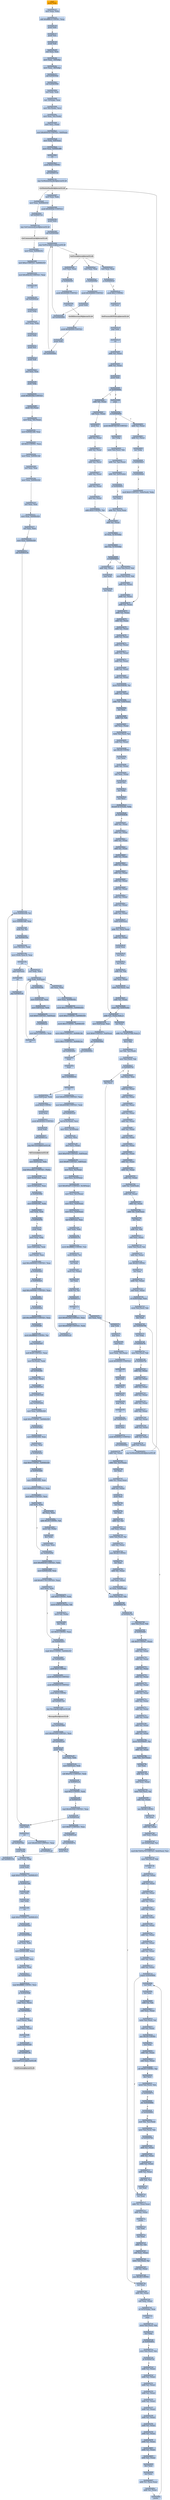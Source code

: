 digraph G {
node[shape=rectangle,style=filled,fillcolor=lightsteelblue,color=lightsteelblue]
bgcolor="transparent"
a0x00409c40pushl_ebp[label="start\npushl %ebp",color="lightgrey",fillcolor="orange"];
a0x00409c41movl_esp_ebp[label="0x00409c41\nmovl %esp, %ebp"];
a0x00409c43addl_0xffffffc4UINT8_esp[label="0x00409c43\naddl $0xffffffc4<UINT8>, %esp"];
a0x00409c46pushl_ebx[label="0x00409c46\npushl %ebx"];
a0x00409c47pushl_esi[label="0x00409c47\npushl %esi"];
a0x00409c48pushl_edi[label="0x00409c48\npushl %edi"];
a0x00409c49xorl_eax_eax[label="0x00409c49\nxorl %eax, %eax"];
a0x00409c4bmovl_eax__16ebp_[label="0x00409c4b\nmovl %eax, -16(%ebp)"];
a0x00409c4emovl_eax__36ebp_[label="0x00409c4e\nmovl %eax, -36(%ebp)"];
a0x00409c51call_0x004030dc[label="0x00409c51\ncall 0x004030dc"];
a0x004030dccall_0x00403094[label="0x004030dc\ncall 0x00403094"];
a0x00403094xorl_edx_edx[label="0x00403094\nxorl %edx, %edx"];
a0x00403096leal__12ebp__eax[label="0x00403096\nleal -12(%ebp), %eax"];
a0x00403099movl_fs_edx__ecx[label="0x00403099\nmovl %fs:(%edx), %ecx"];
a0x0040309cmovl_eax_fs_edx_[label="0x0040309c\nmovl %eax, %fs:(%edx)"];
a0x0040309fmovl_ecx_eax_[label="0x0040309f\nmovl %ecx, (%eax)"];
a0x004030a1movl_0x403018UINT32_0x4eax_[label="0x004030a1\nmovl $0x403018<UINT32>, 0x4(%eax)"];
a0x004030a8movl_ebp_0x8eax_[label="0x004030a8\nmovl %ebp, 0x8(%eax)"];
a0x004030abmovl_eax_0x0040c488[label="0x004030ab\nmovl %eax, 0x0040c488"];
a0x004030b1ret[label="0x004030b1\nret"];
a0x004030e1pushl_0x0UINT8[label="0x004030e1\npushl $0x0<UINT8>"];
a0x004030e3call_0x004011fc[label="0x004030e3\ncall 0x004011fc"];
a0x004011fcjmp_GetModuleHandleA_kernel32_dll[label="0x004011fc\njmp GetModuleHandleA@kernel32.dll"];
GetModuleHandleA_kernel32_dll[label="GetModuleHandleA@kernel32.dll",color="lightgrey",fillcolor="lightgrey"];
a0x004030e8movl_eax_0x0040c014[label="0x004030e8\nmovl %eax, 0x0040c014"];
a0x004030eecall_0x004011ec[label="0x004030ee\ncall 0x004011ec"];
a0x004011ecjmp_GetCommandLineA_kernel32_dll[label="0x004011ec\njmp GetCommandLineA@kernel32.dll"];
GetCommandLineA_kernel32_dll[label="GetCommandLineA@kernel32.dll",color="lightgrey",fillcolor="lightgrey"];
a0x004030f3movl_eax_0x0040c01c[label="0x004030f3\nmovl %eax, 0x0040c01c"];
a0x004030f9movl_0xaUINT32_0x0040c018[label="0x004030f9\nmovl $0xa<UINT32>, 0x0040c018"];
a0x00403103movl_0x402e34UINT32_eax[label="0x00403103\nmovl $0x402e34<UINT32>, %eax"];
a0x00403108ret[label="0x00403108\nret"];
a0x00409c56call_0x004042e8[label="0x00409c56\ncall 0x004042e8"];
a0x004042e8pushl_ebp[label="0x004042e8\npushl %ebp"];
a0x004042e9movl_esp_ebp[label="0x004042e9\nmovl %esp, %ebp"];
a0x004042ebpushl_ebx[label="0x004042eb\npushl %ebx"];
a0x004042ecpushl_esi[label="0x004042ec\npushl %esi"];
a0x004042edpushl_edi[label="0x004042ed\npushl %edi"];
a0x004042eexorl_eax_eax[label="0x004042ee\nxorl %eax, %eax"];
a0x004042f0pushl_ebp[label="0x004042f0\npushl %ebp"];
a0x004042f1pushl_0x40438aUINT32[label="0x004042f1\npushl $0x40438a<UINT32>"];
a0x004042f6pushl_fs_eax_[label="0x004042f6\npushl %fs:(%eax)"];
a0x004042f9movl_esp_fs_eax_[label="0x004042f9\nmovl %esp, %fs:(%eax)"];
a0x004042fcmovl_0x0040c3d0_eax[label="0x004042fc\nmovl 0x0040c3d0, %eax"];
a0x00404301shll_0x2UINT8_eax[label="0x00404301\nshll $0x2<UINT8>, %eax"];
a0x00404304movl_eax_0x0040c3d4[label="0x00404304\nmovl %eax, 0x0040c3d4"];
a0x00404309xorl_eax_eax[label="0x00404309\nxorl %eax, %eax"];
a0x0040430bmovl_eax_0x0040c020[label="0x0040430b\nmovl %eax, 0x0040c020"];
a0x00404310xorl_eax_eax[label="0x00404310\nxorl %eax, %eax"];
a0x00404312movl_eax_0x0040c024[label="0x00404312\nmovl %eax, 0x0040c024"];
a0x00404317xorl_eax_eax[label="0x00404317\nxorl %eax, %eax"];
a0x00404319movl_eax_0x0040c028[label="0x00404319\nmovl %eax, 0x0040c028"];
a0x0040431ecall_0x00403154[label="0x0040431e\ncall 0x00403154"];
a0x00403154movb_0x0040c030_cl[label="0x00403154\nmovb 0x0040c030, %cl"];
a0x0040315amovl_0x0040c3d0_eax[label="0x0040315a\nmovl 0x0040c3d0, %eax"];
a0x00403160testb_cl_cl[label="0x00403160\ntestb %cl, %cl"];
a0x00403162jne_0x0040318c[label="0x00403162\njne 0x0040318c"];
a0x00403164movl_fs_0x2c_edx[label="0x00403164\nmovl %fs:0x2c, %edx"];
a0x0040316bmovl_edxeax4__eax[label="0x0040316b\nmovl (%edx,%eax,4), %eax"];
a0x0040316eret[label="0x0040316e\nret"];
a0x00404323xorl_edx_edx[label="0x00404323\nxorl %edx, %edx"];
a0x00404325movl_edx_0x4eax_[label="0x00404325\nmovl %edx, 0x4(%eax)"];
a0x0040438ajmp_0x00402dfc[label="0x0040438a\njmp 0x00402dfc"];
a0x00402dfcmovl_0x4esp__eax[label="0x00402dfc\nmovl 0x4(%esp), %eax"];
a0x00402e00movl_0x8esp__edx[label="0x00402e00\nmovl 0x8(%esp), %edx"];
a0x00402e04testl_0x6UINT32_0x4eax_[label="0x00402e04\ntestl $0x6<UINT32>, 0x4(%eax)"];
a0x00402e0bje_0x00402e2c[label="0x00402e0b\nje 0x00402e2c"];
a0x00402e2cmovl_0x1UINT32_eax[label="0x00402e2c\nmovl $0x1<UINT32>, %eax"];
a0x00402e31ret[label="0x00402e31\nret"];
a0x0040432bxorl_eax_eax[label="0x0040432b\nxorl %eax, %eax"];
a0x0040432dmovl_eax_0x0040c02c[label="0x0040432d\nmovl %eax, 0x0040c02c"];
a0x00404332movb_0x2UINT8_0x0040c033[label="0x00404332\nmovb $0x2<UINT8>, 0x0040c033"];
a0x00404339movb_0x2UINT8_0x0040c034[label="0x00404339\nmovb $0x2<UINT8>, 0x0040c034"];
a0x00404340movb_0x3UINT8_0x0040c035[label="0x00404340\nmovb $0x3<UINT8>, 0x0040c035"];
a0x00404347movw_0x0UINT16_0x0040c3dc[label="0x00404347\nmovw $0x0<UINT16>, 0x0040c3dc"];
a0x00404350movw_0x1UINT16_0x0040c3ec[label="0x00404350\nmovw $0x1<UINT16>, 0x0040c3ec"];
a0x00404359call_0x0040285c[label="0x00404359\ncall 0x0040285c"];
a0x0040285cfninit_[label="0x0040285c\nfninit "];
a0x0040285efwait_[label="0x0040285e\nfwait "];
a0x0040285ffldcw_0x0040b010[label="0x0040285f\nfldcw 0x0040b010"];
a0x00402865ret[label="0x00402865\nret"];
a0x0040435emovl_0x40c038UINT32_eax[label="0x0040435e\nmovl $0x40c038<UINT32>, %eax"];
a0x00404363movl_0x404398UINT32_edx[label="0x00404363\nmovl $0x404398<UINT32>, %edx"];
a0x00404368call_0x00403c25[label="0x00404368\ncall 0x00403c25"];
a0x00403c25leal_0x14ceax__ecx[label="0x00403c25\nleal 0x14c(%eax), %ecx"];
a0x00403c2bmovl_ecx_0x14eax_[label="0x00403c2b\nmovl %ecx, 0x14(%eax)"];
a0x00403c2exorl_ecx_ecx[label="0x00403c2e\nxorl %ecx, %ecx"];
a0x00403c30movl_ecx_eax_[label="0x00403c30\nmovl %ecx, (%eax)"];
a0x00403c32movl_0xd7b0UINT32_0x4eax_[label="0x00403c32\nmovl $0xd7b0<UINT32>, 0x4(%eax)"];
a0x00403c39movl_0x80UINT32_0x8eax_[label="0x00403c39\nmovl $0x80<UINT32>, 0x8(%eax)"];
a0x00403c40movl_ecx_0xceax_[label="0x00403c40\nmovl %ecx, 0xc(%eax)"];
a0x00403c43movl_ecx_0x10eax_[label="0x00403c43\nmovl %ecx, 0x10(%eax)"];
a0x00403c46movl_0x403a97UINT32_0x18eax_[label="0x00403c46\nmovl $0x403a97<UINT32>, 0x18(%eax)"];
a0x00403c4dmovl_ecx_0x1ceax_[label="0x00403c4d\nmovl %ecx, 0x1c(%eax)"];
a0x00403c50movl_ecx_0x20eax_[label="0x00403c50\nmovl %ecx, 0x20(%eax)"];
a0x00403c53movl_ecx_0x24eax_[label="0x00403c53\nmovl %ecx, 0x24(%eax)"];
a0x00403c56leal_0x48eax__eax[label="0x00403c56\nleal 0x48(%eax), %eax"];
a0x00403c59testl_edx_edx[label="0x00403c59\ntestl %edx, %edx"];
a0x00403c5bje_0x00403c78[label="0x00403c5b\nje 0x00403c78"];
a0x00403c5dmovb_0xffffff82UINT8_ch[label="0x00403c5d\nmovb $0xffffff82<UINT8>, %ch"];
a0x00403c5fmovb_edx__cl[label="0x00403c5f\nmovb (%edx), %cl"];
a0x00403c61incl_edx[label="0x00403c61\nincl %edx"];
a0x00403c62movb_cl_eax_[label="0x00403c62\nmovb %cl, (%eax)"];
a0x00403c64incl_eax[label="0x00403c64\nincl %eax"];
a0x00403c65testb_cl_cl[label="0x00403c65\ntestb %cl, %cl"];
a0x00403c67je_0x00403c7a[label="0x00403c67\nje 0x00403c7a"];
a0x00403c7aret[label="0x00403c7a\nret"];
a0x0040436dmovl_0x40c204UINT32_eax[label="0x0040436d\nmovl $0x40c204<UINT32>, %eax"];
a0x00404372movl_0x404398UINT32_edx[label="0x00404372\nmovl $0x404398<UINT32>, %edx"];
a0x00404377call_0x00403c25[label="0x00404377\ncall 0x00403c25"];
a0x0040437cxorl_eax_eax[label="0x0040437c\nxorl %eax, %eax"];
a0x0040437epopl_edx[label="0x0040437e\npopl %edx"];
a0x0040437fpopl_ecx[label="0x0040437f\npopl %ecx"];
a0x00404380popl_ecx[label="0x00404380\npopl %ecx"];
a0x00404381movl_edx_fs_eax_[label="0x00404381\nmovl %edx, %fs:(%eax)"];
a0x00404384pushl_0x404391UINT32[label="0x00404384\npushl $0x404391<UINT32>"];
a0x00404389ret[label="0x00404389\nret"];
a0x00404391popl_edi[label="0x00404391\npopl %edi"];
a0x00404392popl_esi[label="0x00404392\npopl %esi"];
a0x00404393popl_ebx[label="0x00404393\npopl %ebx"];
a0x00404394popl_ebp[label="0x00404394\npopl %ebp"];
a0x00404395ret[label="0x00404395\nret"];
a0x00409c5bcall_0x0040457c[label="0x00409c5b\ncall 0x0040457c"];
a0x0040457cpushl_ebx[label="0x0040457c\npushl %ebx"];
a0x0040457dpushl_0x4045ccUINT32[label="0x0040457d\npushl $0x4045cc<UINT32>"];
a0x00404582call_0x0040445c[label="0x00404582\ncall 0x0040445c"];
a0x0040445cjmp_GetModuleHandleA_kernel32_dll[label="0x0040445c\njmp GetModuleHandleA@kernel32.dll"];
a0x00404587movl_eax_ebx[label="0x00404587\nmovl %eax, %ebx"];
a0x00404589pushl_0x4045dcUINT32[label="0x00404589\npushl $0x4045dc<UINT32>"];
a0x0040458epushl_ebx[label="0x0040458e\npushl %ebx"];
a0x0040458fcall_0x00404464[label="0x0040458f\ncall 0x00404464"];
a0x00404464jmp_GetProcAddress_kernel32_dll[label="0x00404464\njmp GetProcAddress@kernel32.dll"];
GetProcAddress_kernel32_dll[label="GetProcAddress@kernel32.dll",color="lightgrey",fillcolor="lightgrey"];
a0x00404594testl_eax_eax[label="0x00404594\ntestl %eax, %eax"];
a0x00404596je_0x0040459f[label="0x00404596\nje 0x0040459f"];
a0x00404598pushl_0x4045f0UINT32[label="0x00404598\npushl $0x4045f0<UINT32>"];
a0x0040459dcall_eax[label="0x0040459d\ncall %eax"];
SetDllDirectoryW_kernel32_dll[label="SetDllDirectoryW@kernel32.dll",color="lightgrey",fillcolor="lightgrey"];
a0x0040459fpushl_0x4045f4UINT32[label="0x0040459f\npushl $0x4045f4<UINT32>"];
a0x004045a4pushl_ebx[label="0x004045a4\npushl %ebx"];
a0x004045a5call_0x00404464[label="0x004045a5\ncall 0x00404464"];
a0x004045aatestl_eax_eax[label="0x004045aa\ntestl %eax, %eax"];
a0x004045acje_0x004045b5[label="0x004045ac\nje 0x004045b5"];
a0x004045b5pushl_0x404608UINT32[label="0x004045b5\npushl $0x404608<UINT32>"];
a0x004045bapushl_ebx[label="0x004045ba\npushl %ebx"];
a0x004045bbcall_0x00404464[label="0x004045bb\ncall 0x00404464"];
a0x004045c0testl_eax_eax[label="0x004045c0\ntestl %eax, %eax"];
a0x004045c2je_0x004045c8[label="0x004045c2\nje 0x004045c8"];
a0x004045c4pushl_0x1UINT8[label="0x004045c4\npushl $0x1<UINT8>"];
a0x004045c6call_eax[label="0x004045c6\ncall %eax"];
SetProcessDEPPolicy_kernel32_dll[label="SetProcessDEPPolicy@kernel32.dll",color="lightgrey",fillcolor="lightgrey"];
a0x004045c8popl_ebx[label="0x004045c8\npopl %ebx"];
a0x004045c9ret[label="0x004045c9\nret"];
a0x004045f0addb_al_eax_[label="0x004045f0\naddb %al, (%eax)"];
a0x004045f2addb_al_eax_[label="0x004045f2\naddb %al, (%eax)"];
a0x004045f4pushl_ebx[label="0x004045f4\npushl %ebx"];
a0x004045f5je_0x0040464b[label="0x004045f5\nje 0x0040464b"];
a0x004045f8popa_[label="0x004045f8\npopa "];
a0x0040464baddb_bl_eax_[label="0x0040464b\naddb %bl, (%eax)"];
a0x0040464dsubl_eax_eax_[label="0x0040464d\nsubl %eax, (%eax)"];
a0x00404650pushl_cs[label="0x00404650\npushl %cs"];
a0x00404651addb_al_eax_[label="0x00404651\naddb %al, (%eax)"];
a0x00404653addb_al_eax_[label="0x00404653\naddb %al, (%eax)"];
a0x00404655addb_al_ecx_[label="0x00404655\naddb %al, (%ecx)"];
a0x00404657addb_al_eax_[label="0x00404657\naddb %al, (%eax)"];
a0x00404659addb_al_eax_[label="0x00404659\naddb %al, (%eax)"];
a0x0040465badcb_al_eax_[label="0x0040465b\nadcb %al, (%eax)"];
a0x0040465eaddb_0x0UINT8_al[label="0x0040465e\naddb $0x0<UINT8>, %al"];
a0x00404660addb_al_eax_[label="0x00404660\naddb %al, (%eax)"];
a0x00404662orl_eax_0x78ebp_[label="0x00404662\norl %eax, 0x78(%ebp)"];
a0x00404665arpl_sp_0x70ebp_[label="0x00404665\narpl %sp, 0x70(%ebp)"];
a0x00404668je_0x004046d3[label="0x00404668\nje 0x004046d3"];
a0x0040466aoutsl_ds_esi__dx[label="0x0040466a\noutsl %ds:(%esi), %dx"];
a0x004046d3addb_bh_eax_[label="0x004046d3\naddb %bh, (%eax)"];
a0x004046d5popl_edx[label="0x004046d5\npopl %edx"];
a0x004046d6incl_eax[label="0x004046d6\nincl %eax"];
a0x004046d7addb_ch_edxebx2_[label="0x004046d7\naddb %ch, (%edx,%ebx,2)"];
a0x00403018movl_0x4esp__eax[label="0x00403018\nmovl 0x4(%esp), %eax"];
a0x0040301ctestl_0x6UINT32_0x4eax_[label="0x0040301c\ntestl $0x6<UINT32>, 0x4(%eax)"];
a0x00403023jne_0x00403090[label="0x00403023\njne 0x00403090"];
a0x00403025call_0x0040285c[label="0x00403025\ncall 0x0040285c"];
a0x0040302amovl_0x8esp__edx[label="0x0040302a\nmovl 0x8(%esp), %edx"];
a0x0040302epushl_0x0UINT8[label="0x0040302e\npushl $0x0<UINT8>"];
a0x00403030pushl_eax[label="0x00403030\npushl %eax"];
a0x00403031pushl_0x40303cUINT32[label="0x00403031\npushl $0x40303c<UINT32>"];
a0x00403036pushl_edx[label="0x00403036\npushl %edx"];
a0x00403037call_0x004011cc[label="0x00403037\ncall 0x004011cc"];
a0x004011ccjmp_RtlUnwind_kernel32_dll[label="0x004011cc\njmp RtlUnwind@kernel32.dll"];
RtlUnwind_kernel32_dll[label="RtlUnwind@kernel32.dll",color="lightgrey",fillcolor="lightgrey"];
a0x0040303cmovl_0x4esp__ebx[label="0x0040303c\nmovl 0x4(%esp), %ebx"];
a0x00403040cmpl_0xeedfaceUINT32_ebx_[label="0x00403040\ncmpl $0xeedface<UINT32>, (%ebx)"];
a0x00403046movl_0x14ebx__edx[label="0x00403046\nmovl 0x14(%ebx), %edx"];
a0x00403049movl_0x18ebx__eax[label="0x00403049\nmovl 0x18(%ebx), %eax"];
a0x0040304cje_0x0040306b[label="0x0040304c\nje 0x0040306b"];
a0x0040304emovl_0x0040c00c_edx[label="0x0040304e\nmovl 0x0040c00c, %edx"];
a0x00403054testl_edx_edx[label="0x00403054\ntestl %edx, %edx"];
a0x00403056je_0x00402f78[label="0x00403056\nje 0x00402f78"];
a0x00402f78pushl_ebp[label="0x00402f78\npushl %ebp"];
a0x00402f79movl_esp_ebp[label="0x00402f79\nmovl %esp, %ebp"];
a0x00402f7bmovl_0x8ebp__edx[label="0x00402f7b\nmovl 0x8(%ebp), %edx"];
a0x00402f7emovl_edx__eax[label="0x00402f7e\nmovl (%edx), %eax"];
a0x00402f80cmpl_0xc0000092UINT32_eax[label="0x00402f80\ncmpl $0xc0000092<UINT32>, %eax"];
a0x00402f85jg_0x00402fb3[label="0x00402f85\njg 0x00402fb3"];
a0x00402f87je_0x00402fe5[label="0x00402f87\nje 0x00402fe5"];
a0x00402f89cmpl_0xc000008eUINT32_eax[label="0x00402f89\ncmpl $0xc000008e<UINT32>, %eax"];
a0x00402f8ejg_0x00402fa5[label="0x00402f8e\njg 0x00402fa5"];
a0x00402f90je_0x00402fe9[label="0x00402f90\nje 0x00402fe9"];
a0x00402f92subl_0xc0000005UINT32_eax[label="0x00402f92\nsubl $0xc0000005<UINT32>, %eax"];
a0x00402f97je_0x00402ff5[label="0x00402f97\nje 0x00402ff5"];
a0x00402ff5movb_0xffffffd8UINT8_al[label="0x00402ff5\nmovb $0xffffffd8<UINT8>, %al"];
a0x00402ff7jmp_0x00403007[label="0x00402ff7\njmp 0x00403007"];
a0x00403007andl_0xffUINT32_eax[label="0x00403007\nandl $0xff<UINT32>, %eax"];
a0x0040300cmovl_0xcedx__edx[label="0x0040300c\nmovl 0xc(%edx), %edx"];
a0x0040300fcall_0x00402f6c[label="0x0040300f\ncall 0x00402f6c"];
a0x00402f6cmovl_edx_esp_[label="0x00402f6c\nmovl %edx, (%esp)"];
a0x00402f6fjmp_0x00403e41[label="0x00402f6f\njmp 0x00403e41"];
a0x00403e41popl_0x0040c028[label="0x00403e41\npopl 0x0040c028"];
a0x00403e47jmp_0x00403d04[label="0x00403e47\njmp 0x00403d04"];
a0x00403d04movl_eax_0x0040c020[label="0x00403d04\nmovl %eax, 0x0040c020"];
a0x00403d09cmpb_0x0UINT8_0x0040c030[label="0x00403d09\ncmpb $0x0<UINT8>, 0x0040c030"];
a0x00403d10je_0x00403d29[label="0x00403d10\nje 0x00403d29"];
a0x00403d29movl_0x0040c024_eax[label="0x00403d29\nmovl 0x0040c024, %eax"];
a0x00403d2eorl_eax_eax[label="0x00403d2e\norl %eax, %eax"];
a0x00403d30je_0x00403d3e[label="0x00403d30\nje 0x00403d3e"];
a0x00403d3ecmpl_0x0UINT8_0x0040c028[label="0x00403d3e\ncmpl $0x0<UINT8>, 0x0040c028"];
a0x00403d45je_0x00403db8[label="0x00403d45\nje 0x00403db8"];
a0x00403d47movl_0x0040c020_eax[label="0x00403d47\nmovl 0x0040c020, %eax"];
a0x00403d4cmovl_0x40b024UINT32_ebx[label="0x00403d4c\nmovl $0x40b024<UINT32>, %ebx"];
a0x00403d51movl_0xaUINT32_ecx[label="0x00403d51\nmovl $0xa<UINT32>, %ecx"];
a0x00403d56xorl_edx_edx[label="0x00403d56\nxorl %edx, %edx"];
a0x00403d58divl_ecx_eax[label="0x00403d58\ndivl %ecx, %eax"];
a0x00403d5aaddb_0x30UINT8_dl[label="0x00403d5a\naddb $0x30<UINT8>, %dl"];
a0x00403d5dmovb_dl_ebx_[label="0x00403d5d\nmovb %dl, (%ebx)"];
a0x00403d5fdecl_ebx[label="0x00403d5f\ndecl %ebx"];
a0x00403d60testl_eax_eax[label="0x00403d60\ntestl %eax, %eax"];
a0x00403d62jne_0x00403d56[label="0x00403d62\njne 0x00403d56"];
a0x00403d64movl_0x40b030UINT32_ebx[label="0x00403d64\nmovl $0x40b030<UINT32>, %ebx"];
a0x00403d69movl_0x0040c028_eax[label="0x00403d69\nmovl 0x0040c028, %eax"];
a0x00403d6esubl_0x401178UINT32_eax[label="0x00403d6e\nsubl $0x401178<UINT32>, %eax"];
a0x00403d73movl_eax_edx[label="0x00403d73\nmovl %eax, %edx"];
a0x00403d75andl_0xfUINT8_edx[label="0x00403d75\nandl $0xf<UINT8>, %edx"];
a0x00403d78movb_0x403e1cedx__dl[label="0x00403d78\nmovb 0x403e1c(%edx), %dl"];
a0x00403d7emovb_dl_ebx_[label="0x00403d7e\nmovb %dl, (%ebx)"];
a0x00403d80decl_ebx[label="0x00403d80\ndecl %ebx"];
a0x00403d81shrl_0x4UINT8_eax[label="0x00403d81\nshrl $0x4<UINT8>, %eax"];
a0x00403d84jne_0x00403d73[label="0x00403d84\njne 0x00403d73"];
a0x00403d86cmpb_0x0UINT8_0x0040c031[label="0x00403d86\ncmpb $0x0<UINT8>, 0x0040c031"];
a0x00403d8djne_0x00403da4[label="0x00403d8d\njne 0x00403da4"];
a0x00403d8fpushl_0x0UINT8[label="0x00403d8f\npushl $0x0<UINT8>"];
a0x00403d91pushl_0x40b032UINT32[label="0x00403d91\npushl $0x40b032<UINT32>"];
a0x00403d96pushl_0x40b014UINT32[label="0x00403d96\npushl $0x40b014<UINT32>"];
a0x00403d9bpushl_0x0UINT8[label="0x00403d9b\npushl $0x0<UINT8>"];
a0x00403d9dcall_0x004011b4[label="0x00403d9d\ncall 0x004011b4"];
a0x004011b4jmp_MessageBoxA_user32_dll[label="0x004011b4\njmp MessageBoxA@user32.dll"];
MessageBoxA_user32_dll[label="MessageBoxA@user32.dll",color="lightgrey",fillcolor="lightgrey"];
a0x00403da2jmp_0x00403db8[label="0x00403da2\njmp 0x00403db8"];
a0x00403db8movl_0x40c038UINT32_eax[label="0x00403db8\nmovl $0x40c038<UINT32>, %eax"];
a0x00403dbdcall_0x00403cc8[label="0x00403dbd\ncall 0x00403cc8"];
a0x00403cc8pushl_ebx[label="0x00403cc8\npushl %ebx"];
a0x00403cc9movl_eax_ebx[label="0x00403cc9\nmovl %eax, %ebx"];
a0x00403ccbmovl_0x4eax__edx[label="0x00403ccb\nmovl 0x4(%eax), %edx"];
a0x00403ccesubl_0xd7b1UINT32_edx[label="0x00403cce\nsubl $0xd7b1<UINT32>, %edx"];
a0x00403cd4je_0x00403ce4[label="0x00403cd4\nje 0x00403ce4"];
a0x00403cd6cmpl_0x2UINT8_edx[label="0x00403cd6\ncmpl $0x2<UINT8>, %edx"];
a0x00403cd9ja_0x00403cf4[label="0x00403cd9\nja 0x00403cf4"];
a0x00403cf4cmpl_0x40c038UINT32_eax[label="0x00403cf4\ncmpl $0x40c038<UINT32>, %eax"];
a0x00403cf9je_0x00403ceb[label="0x00403cf9\nje 0x00403ceb"];
a0x00403cebpopl_ebx[label="0x00403ceb\npopl %ebx"];
a0x00403cecret[label="0x00403cec\nret"];
a0x00403dc2movl_0x40c204UINT32_eax[label="0x00403dc2\nmovl $0x40c204<UINT32>, %eax"];
a0x00403dc7call_0x00403cc8[label="0x00403dc7\ncall 0x00403cc8"];
a0x00403cfbmovl_0x67UINT32_eax[label="0x00403cfb\nmovl $0x67<UINT32>, %eax"];
a0x00403d00jmp_0x00403ced[label="0x00403d00\njmp 0x00403ced"];
a0x00403cedcall_0x00402674[label="0x00403ced\ncall 0x00402674"];
a0x00402674pushl_eax[label="0x00402674\npushl %eax"];
a0x00402675call_0x00403154[label="0x00402675\ncall 0x00403154"];
a0x0040267apopl_0x4eax_[label="0x0040267a\npopl 0x4(%eax)"];
a0x00402680ret[label="0x00402680\nret"];
a0x00403cf2jmp_0x00403ceb[label="0x00403cf2\njmp 0x00403ceb"];
a0x00403dcccall_0x004019dc[label="0x00403dcc\ncall 0x004019dc"];
a0x004019dcpushl_ebp[label="0x004019dc\npushl %ebp"];
a0x004019ddmovl_esp_ebp[label="0x004019dd\nmovl %esp, %ebp"];
a0x004019dfpushl_ebx[label="0x004019df\npushl %ebx"];
a0x004019e0cmpb_0x0UINT8_0x0040c415[label="0x004019e0\ncmpb $0x0<UINT8>, 0x0040c415"];
a0x004019e7je_0x00401abb[label="0x004019e7\nje 0x00401abb"];
a0x00401abbpopl_ebx[label="0x00401abb\npopl %ebx"];
a0x00401abcpopl_ebp[label="0x00401abc\npopl %ebp"];
a0x00401abdret[label="0x00401abd\nret"];
a0x00403dd1cmpb_0x0UINT8_0x0040c414[label="0x00403dd1\ncmpb $0x0<UINT8>, 0x0040c414"];
a0x00403dd8jne_0x00403dea[label="0x00403dd8\njne 0x00403dea"];
a0x00403ddacall_0x004030b4[label="0x00403dda\ncall 0x004030b4"];
a0x004030b4xorl_edx_edx[label="0x004030b4\nxorl %edx, %edx"];
a0x004030b6movl_0x0040c488_eax[label="0x004030b6\nmovl 0x0040c488, %eax"];
a0x004030bcmovl_fs_edx__ecx[label="0x004030bc\nmovl %fs:(%edx), %ecx"];
a0x004030bfcmpl_ecx_eax[label="0x004030bf\ncmpl %ecx, %eax"];
a0x004030c1jne_0x004030cb[label="0x004030c1\njne 0x004030cb"];
a0x004030cbcmpl_0xffffffffUINT8_ecx[label="0x004030cb\ncmpl $0xffffffff<UINT8>, %ecx"];
a0x004030ceje_0x004030d8[label="0x004030ce\nje 0x004030d8"];
a0x004030d0cmpl_eax_ecx_[label="0x004030d0\ncmpl %eax, (%ecx)"];
a0x004030d2jne_0x004030c9[label="0x004030d2\njne 0x004030c9"];
a0x004030d4movl_eax__eax[label="0x004030d4\nmovl (%eax), %eax"];
a0x004030d6movl_eax_ecx_[label="0x004030d6\nmovl %eax, (%ecx)"];
a0x004030d8ret[label="0x004030d8\nret"];
a0x00403ddfpushl_0x0040c020[label="0x00403ddf\npushl 0x0040c020"];
a0x00403de5call_0x0040118c[label="0x00403de5\ncall 0x0040118c"];
a0x0040118cjmp_ExitProcess_kernel32_dll[label="0x0040118c\njmp ExitProcess@kernel32.dll"];
ExitProcess_kernel32_dll[label="ExitProcess@kernel32.dll",color="lightgrey",fillcolor="lightgrey"];
a0x0040466boutsb_ds_esi__dx[label="0x0040466b\noutsb %ds:(%esi), %dx"];
a0x0040466caddb_al_eax_[label="0x0040466c\naddb %al, (%eax)"];
a0x0040466eaddb_al_eax_[label="0x0040466e\naddb %al, (%eax)"];
a0x00404670addb_al_eax_[label="0x00404670\naddb %al, (%eax)"];
a0x00404672addb_al_eax_[label="0x00404672\naddb %al, (%eax)"];
a0x00404674addb_al_eax_[label="0x00404674\naddb %al, (%eax)"];
a0x00404676addb_al_eax_[label="0x00404676\naddb %al, (%eax)"];
a0x00404678addb_al_eax_[label="0x00404678\naddb %al, (%eax)"];
a0x0040467aaddb_al_eax_[label="0x0040467a\naddb %al, (%eax)"];
a0x0040467caddb_al_eax_[label="0x0040467c\naddb %al, (%eax)"];
a0x0040467eaddb_al_eax_[label="0x0040467e\naddb %al, (%eax)"];
a0x00404680addb_al_eax_[label="0x00404680\naddb %al, (%eax)"];
a0x00404682addb_al_eax_[label="0x00404682\naddb %al, (%eax)"];
a0x00404684movb_0x0c004046_al[label="0x00404684\nmovb 0x0c004046, %al"];
a0x00404689addb_al_eax_[label="0x00404689\naddb %al, (%eax)"];
a0x0040468baddb_dl_0x46eax_[label="0x0040468b\naddb %dl, 0x46(%eax)"];
a0x0040468eincl_eax[label="0x0040468e\nincl %eax"];
a0x0040468faddb_al_ah[label="0x0040468f\naddb %al, %ah"];
a0x00404691subl_eax_eax_[label="0x00404691\nsubl %eax, (%eax)"];
a0x00404694lodsb_ds_esi__al[label="0x00404694\nlodsb %ds:(%esi), %al"];
a0x00404695subb_al_eax_[label="0x00404695\nsubb %al, (%eax)"];
a0x00404698aam_0x28UINT8[label="0x00404698\naam $0x28<UINT8>"];
a0x0040469aincl_eax[label="0x0040469a\nincl %eax"];
a0x0040469baddb_bl_eax_[label="0x0040469b\naddb %bl, (%eax)"];
a0x0040469dsubl_eax_eax_[label="0x0040469d\nsubl %eax, (%eax)"];
a0x004046a0pushl_es[label="0x004046a0\npushl %es"];
a0x004046a1incl_ebp[label="0x004046a1\nincl %ebp"];
a0x004046a2incl_ecx[label="0x004046a2\nincl %ecx"];
a0x004046a3boundl_0x72edi__ebp[label="0x004046a3\nboundl 0x72(%edi), %ebp"];
a0x004046a6je_0x00404638[label="0x004046a6\nje 0x00404638"];
a0x004046a8addb_al_eax_[label="0x004046a8\naddb %al, (%eax)"];
a0x004046aaaddb_al_eax_[label="0x004046aa\naddb %al, (%eax)"];
a0x004046acaddb_al_eax_[label="0x004046ac\naddb %al, (%eax)"];
a0x004046aeaddb_al_eax_[label="0x004046ae\naddb %al, (%eax)"];
a0x004046b0addb_al_eax_[label="0x004046b0\naddb %al, (%eax)"];
a0x004046b2addb_al_eax_[label="0x004046b2\naddb %al, (%eax)"];
a0x004046b4addb_al_eax_[label="0x004046b4\naddb %al, (%eax)"];
a0x004046b6addb_al_eax_[label="0x004046b6\naddb %al, (%eax)"];
a0x004046b8addb_al_eax_[label="0x004046b8\naddb %al, (%eax)"];
a0x004046baaddb_al_eax_[label="0x004046ba\naddb %al, (%eax)"];
a0x004046bcaddb_al_eax_[label="0x004046bc\naddb %al, (%eax)"];
a0x004046beaddb_al_eax_[label="0x004046be\naddb %al, (%eax)"];
a0x004046c0faddl_0x40esi_[label="0x004046c0\nfaddl 0x40(%esi)"];
a0x004046c3addb_cl_eaxeax_[label="0x004046c3\naddb %cl, (%eax,%eax)"];
a0x004046c6addb_al_eax_[label="0x004046c6\naddb %al, (%eax)"];
a0x004046c8pushl_eax[label="0x004046c8\npushl %eax"];
a0x004046c9incl_esi[label="0x004046c9\nincl %esi"];
a0x004046caincl_eax[label="0x004046ca\nincl %eax"];
a0x004046cbaddb_al_ah[label="0x004046cb\naddb %al, %ah"];
a0x004046cdsubl_eax_eax_[label="0x004046cd\nsubl %eax, (%eax)"];
a0x004046d0lodsb_ds_esi__al[label="0x004046d0\nlodsb %ds:(%esi), %al"];
a0x004046d1subb_al_eax_[label="0x004046d1\nsubb %al, (%eax)"];
a0x004046d4cmpb_bl_0x40edx_[label="0x004046d4\ncmpb %bl, 0x40(%edx)"];
a0x004046daincl_eax[label="0x004046da\nincl %eax"];
a0x004046dbaddb_cl_0x4f74754feax2_[label="0x004046db\naddb %cl, 0x4f74754f(,%eax,2)"];
a0x004046e2decw_bp[label="0x004046e2\ndecw %bp"];
a0x004046e4insl_dx_es_edi_[label="0x004046e4\ninsl %dx, %es:(%edi)"];
a0x004046e6outsl_ds_esi__dx[label="0x004046e6\noutsl %ds:(%esi), %dx"];
a0x004046e7jb_0x00404762[label="0x004046e7\njb 0x00404762"];
a0x004046e9leal_eax__eax[label="0x004046e9\nleal (%eax), %eax"];
a0x00404762decl_ecx[label="0x00404762\ndecl %ecx"];
a0x00404763outsb_ds_esi__dx[label="0x00404763\noutsb %ds:(%esi), %dx"];
a0x00404764je_0x004047ab[label="0x00404764\nje 0x004047ab"];
a0x00404766jb_0x004047da[label="0x00404766\njb 0x004047da"];
a0x004047daincl_eax[label="0x004047da\nincl %eax"];
a0x004047dbaddb_bl_eax_[label="0x004047db\naddb %bl, (%eax)"];
a0x004047ddsubl_eax_eax_[label="0x004047dd\nsubl %eax, (%eax)"];
a0x004047e0orl_0x52ebp__eax[label="0x004047e0\norl 0x52(%ebp), %eax"];
a0x004047e3popa_[label="0x004047e3\npopa "];
a0x004047e4outsb_ds_esi__dx[label="0x004047e4\noutsb %ds:(%esi), %dx"];
a0x004047e5incl_ebp[label="0x004047e5\nincl %ebp"];
a0x004047e8jb_0x0040485c[label="0x004047e8\njb 0x0040485c"];
a0x004047eaoutsl_ds_esi__dx[label="0x004047ea\noutsl %ds:(%esi), %dx"];
a0x004047ebjb_0x004047ed[label="0x004047eb\njb 0x004047ed"];
a0x004047edaddb_al_eax_[label="0x004047ed\naddb %al, (%eax)"];
a0x004047efaddb_al_eax_[label="0x004047ef\naddb %al, (%eax)"];
a0x004047f1addb_al_eax_[label="0x004047f1\naddb %al, (%eax)"];
a0x004047f3addb_al_eax_[label="0x004047f3\naddb %al, (%eax)"];
a0x004047f5addb_al_eax_[label="0x004047f5\naddb %al, (%eax)"];
a0x004047f7addb_al_eax_[label="0x004047f7\naddb %al, (%eax)"];
a0x004047f9addb_al_eax_[label="0x004047f9\naddb %al, (%eax)"];
a0x004047fbaddb_al_eax_[label="0x004047fb\naddb %al, (%eax)"];
a0x004047fdaddb_al_eax_[label="0x004047fd\naddb %al, (%eax)"];
a0x004047ffaddb_al_eax_[label="0x004047ff\naddb %al, (%eax)"];
a0x00404801addb_al_eax_[label="0x00404801\naddb %al, (%eax)"];
a0x00404803addb_ah_eax_[label="0x00404803\naddb %ah, (%eax)"];
a0x00404805decl_eax[label="0x00404805\ndecl %eax"];
a0x00404806incl_eax[label="0x00404806\nincl %eax"];
a0x00404807addb_cl_eaxeax_[label="0x00404807\naddb %cl, (%eax,%eax)"];
a0x0040480aaddb_al_eax_[label="0x0040480a\naddb %al, (%eax)"];
a0x0040480cpusha_[label="0x0040480c\npusha "];
a0x0040480dincl_edi[label="0x0040480d\nincl %edi"];
a0x0040480eincl_eax[label="0x0040480e\nincl %eax"];
a0x0040480faddb_al_ah[label="0x0040480f\naddb %al, %ah"];
a0x00404811subl_eax_eax_[label="0x00404811\nsubl %eax, (%eax)"];
a0x00404814lodsb_ds_esi__al[label="0x00404814\nlodsb %ds:(%esi), %al"];
a0x00404815subb_al_eax_[label="0x00404815\nsubb %al, (%eax)"];
a0x00404818aam_0x28UINT8[label="0x00404818\naam $0x28<UINT8>"];
a0x0040481aincl_eax[label="0x0040481a\nincl %eax"];
a0x0040481baddb_bl_eax_[label="0x0040481b\naddb %bl, (%eax)"];
a0x0040481dsubl_eax_eax_[label="0x0040481d\nsubl %eax, (%eax)"];
a0x00404820orb_0x45UINT8_al[label="0x00404820\norb $0x45<UINT8>, %al"];
a0x00404822decl_ecx[label="0x00404822\ndecl %ecx"];
a0x00404823outsb_ds_esi__dx[label="0x00404823\noutsb %ds:(%esi), %dx"];
a0x00404824je_0x00404875[label="0x00404824\nje 0x00404875"];
a0x00404826jbe_0x0040488d[label="0x00404826\njbe 0x0040488d"];
a0x00404828jb_0x00404890[label="0x00404828\njb 0x00404890"];
a0x0040482ainsb_dx_es_edi_[label="0x0040482a\ninsb %dx, %es:(%edi)"];
a0x0040482boutsl_ds_esi__dx[label="0x0040482b\noutsl %ds:(%esi), %dx"];
a0x0040482cja_0x004047bb[label="0x0040482c\nja 0x004047bb"];
a0x004047bbaddb_al_eax_[label="0x004047bb\naddb %al, (%eax)"];
a0x004047bdaddb_al_eax_[label="0x004047bd\naddb %al, (%eax)"];
a0x004047bfaddb_al_eax_[label="0x004047bf\naddb %al, (%eax)"];
a0x004047c1addb_al_eax_[label="0x004047c1\naddb %al, (%eax)"];
a0x004047c3addb_ah_al[label="0x004047c3\naddb %ah, %al"];
a0x004047c5incl_edi[label="0x004047c5\nincl %edi"];
a0x004047c6incl_eax[label="0x004047c6\nincl %eax"];
a0x004047c7addb_cl_eaxeax_[label="0x004047c7\naddb %cl, (%eax,%eax)"];
a0x004047caaddb_al_eax_[label="0x004047ca\naddb %al, (%eax)"];
a0x004047ccpusha_[label="0x004047cc\npusha "];
a0x004047cdincl_edi[label="0x004047cd\nincl %edi"];
a0x004047ceincl_eax[label="0x004047ce\nincl %eax"];
a0x004047cfaddb_al_ah[label="0x004047cf\naddb %al, %ah"];
a0x004047d1subl_eax_eax_[label="0x004047d1\nsubl %eax, (%eax)"];
a0x004047d4lodsb_ds_esi__al[label="0x004047d4\nlodsb %ds:(%esi), %al"];
a0x004047d5subb_al_eax_[label="0x004047d5\nsubb %al, (%eax)"];
a0x004047d8aam_0x28UINT8[label="0x004047d8\naam $0x28<UINT8>"];
a0x004046ecaddb_al_eax_[label="0x004046ec\naddb %al, (%eax)"];
a0x004046eeaddb_al_eax_[label="0x004046ee\naddb %al, (%eax)"];
a0x004046f0addb_al_eax_[label="0x004046f0\naddb %al, (%eax)"];
a0x004046f2addb_al_eax_[label="0x004046f2\naddb %al, (%eax)"];
a0x004046f4addb_al_eax_[label="0x004046f4\naddb %al, (%eax)"];
a0x004046f6addb_al_eax_[label="0x004046f6\naddb %al, (%eax)"];
a0x004046f8addb_al_eax_[label="0x004046f8\naddb %al, (%eax)"];
a0x004046faaddb_al_eax_[label="0x004046fa\naddb %al, (%eax)"];
a0x004046fcaddb_al_eax_[label="0x004046fc\naddb %al, (%eax)"];
a0x004046feaddb_al_eax_[label="0x004046fe\naddb %al, (%eax)"];
a0x00404700addb_al_eax_[label="0x00404700\naddb %al, (%eax)"];
a0x00404702addb_al_eax_[label="0x00404702\naddb %al, (%eax)"];
a0x00404704andb_al_0x40edi_[label="0x00404704\nandb %al, 0x40(%edi)"];
a0x00404707addb_dl_eax_[label="0x00404707\naddb %dl, (%eax)"];
a0x00404709addb_al_eax_[label="0x00404709\naddb %al, (%eax)"];
a0x0040470baddb_dl_0x46eax_[label="0x0040470b\naddb %dl, 0x46(%eax)"];
a0x0040470eincl_eax[label="0x0040470e\nincl %eax"];
a0x0040470faddb_al_ah[label="0x0040470f\naddb %al, %ah"];
a0x00404711subl_eax_eax_[label="0x00404711\nsubl %eax, (%eax)"];
a0x00404714lodsb_ds_esi__al[label="0x00404714\nlodsb %ds:(%esi), %al"];
a0x00404715subb_al_eax_[label="0x00404715\nsubb %al, (%eax)"];
a0x00404718aam_0x28UINT8[label="0x00404718\naam $0x28<UINT8>"];
a0x0040471aincl_eax[label="0x0040471a\nincl %eax"];
a0x0040471baddb_bl_eax_[label="0x0040471b\naddb %bl, (%eax)"];
a0x0040471dsubl_eax_eax_[label="0x0040471d\nsubl %eax, (%eax)"];
a0x00404720orl_0x49ebp__eax[label="0x00404720\norl 0x49(%ebp), %eax"];
a0x00404723outsb_ds_esi__dx[label="0x00404723\noutsb %ds:(%esi), %dx"];
a0x00404724decl_edi[label="0x00404724\ndecl %edi"];
a0x00404725jne_0x0040479b[label="0x00404725\njne 0x0040479b"];
a0x0040479baddb_bl_eax_[label="0x0040479b\naddb %bl, (%eax)"];
a0x0040479dsubl_eax_eax_[label="0x0040479d\nsubl %eax, (%eax)"];
a0x004047a0orb_0x44ebp__al[label="0x004047a0\norb 0x44(%ebp), %al"];
a0x004047a3imull_0x72655a79UINT32_0x42esi__esi[label="0x004047a3\nimull $0x72655a79<UINT32>, 0x42(%esi), %esi"];
a0x004047aaoutsl_ds_esi__dx[label="0x004047aa\noutsl %ds:(%esi), %dx"];
a0x004047abnop_[label="0x004047ab\nnop "];
a0x004047acaddb_al_eax_[label="0x004047ac\naddb %al, (%eax)"];
a0x004047aeaddb_al_eax_[label="0x004047ae\naddb %al, (%eax)"];
a0x004047b0addb_al_eax_[label="0x004047b0\naddb %al, (%eax)"];
a0x004047b2addb_al_eax_[label="0x004047b2\naddb %al, (%eax)"];
a0x004047b4addb_al_eax_[label="0x004047b4\naddb %al, (%eax)"];
a0x004047b6addb_al_eax_[label="0x004047b6\naddb %al, (%eax)"];
a0x004047b8addb_al_eax_[label="0x004047b8\naddb %al, (%eax)"];
a0x004047baaddb_al_eax_[label="0x004047ba\naddb %al, (%eax)"];
a0x004047bcaddb_al_eax_[label="0x004047bc\naddb %al, (%eax)"];
a0x004047beaddb_al_eax_[label="0x004047be\naddb %al, (%eax)"];
a0x004047c0addb_al_eax_[label="0x004047c0\naddb %al, (%eax)"];
a0x004047c2addb_al_eax_[label="0x004047c2\naddb %al, (%eax)"];
a0x004047c4loopne_0x0040480d[label="0x004047c4\nloopne 0x0040480d"];
a0x004045fajb_0x0040465f[label="0x004045fa\njb 0x0040465f"];
a0x004045fcpushl_0x68746150UINT32[label="0x004045fc\npushl $0x68746150<UINT32>"];
a0x0040465faddb_al_eax_[label="0x0040465f\naddb %al, (%eax)"];
a0x00404661addb_cl_ecx_[label="0x00404661\naddb %cl, (%ecx)"];
a0x00404663incl_ebp[label="0x00404663\nincl %ebp"];
a0x00404664js_0x004046c9[label="0x00404664\njs 0x004046c9"];
a0x00404666jo_0x004046dd[label="0x00404666\njo 0x004046dd"];
a0x00404669imull_0x0UINT32_0x6eedi__ebp[label="0x00404669\nimull $0x0<UINT32>, 0x6e(%edi), %ebp"];
a0x00404727incl_ebp[label="0x00404727\nincl %ebp"];
a0x00404728jb_0x0040479c[label="0x00404728\njb 0x0040479c"];
a0x0040472aoutsl_ds_esi__dx[label="0x0040472a\noutsl %ds:(%esi), %dx"];
a0x0040472bjb_0x0040472d[label="0x0040472b\njb 0x0040472d"];
a0x0040472daddb_al_eax_[label="0x0040472d\naddb %al, (%eax)"];
a0x0040472faddb_al_eax_[label="0x0040472f\naddb %al, (%eax)"];
a0x00404731addb_al_eax_[label="0x00404731\naddb %al, (%eax)"];
a0x00404733addb_al_eax_[label="0x00404733\naddb %al, (%eax)"];
a0x00404735addb_al_eax_[label="0x00404735\naddb %al, (%eax)"];
a0x00404737addb_al_eax_[label="0x00404737\naddb %al, (%eax)"];
a0x00404739addb_al_eax_[label="0x00404739\naddb %al, (%eax)"];
a0x0040473baddb_al_eax_[label="0x0040473b\naddb %al, (%eax)"];
a0x0040473daddb_al_eax_[label="0x0040473d\naddb %al, (%eax)"];
a0x0040473faddb_al_eax_[label="0x0040473f\naddb %al, (%eax)"];
a0x00404741addb_al_eax_[label="0x00404741\naddb %al, (%eax)"];
a0x00404743addb_ah_0x47eax_[label="0x00404743\naddb %ah, 0x47(%eax)"];
a0x00404746incl_eax[label="0x00404746\nincl %eax"];
a0x00404747addb_cl_eaxeax_[label="0x00404747\naddb %cl, (%eax,%eax)"];
a0x0040474aaddb_al_eax_[label="0x0040474a\naddb %al, (%eax)"];
a0x0040474cpushl_eax[label="0x0040474c\npushl %eax"];
a0x0040474dincl_esi[label="0x0040474d\nincl %esi"];
a0x0040474eincl_eax[label="0x0040474e\nincl %eax"];
a0x0040474faddb_al_ah[label="0x0040474f\naddb %al, %ah"];
a0x00404751subl_eax_eax_[label="0x00404751\nsubl %eax, (%eax)"];
a0x00404754lodsb_ds_esi__al[label="0x00404754\nlodsb %ds:(%esi), %al"];
a0x00404755subb_al_eax_[label="0x00404755\nsubb %al, (%eax)"];
a0x00404758aam_0x28UINT8[label="0x00404758\naam $0x28<UINT8>"];
a0x0040475aincl_eax[label="0x0040475a\nincl %eax"];
a0x0040475baddb_bl_eax_[label="0x0040475b\naddb %bl, (%eax)"];
a0x0040475dsubl_eax_eax_[label="0x0040475d\nsubl %eax, (%eax)"];
a0x00404760orl_eax_0x49ebp_[label="0x00404760\norl %eax, 0x49(%ebp)"];
a0x00404768outsl_ds_esi__dx[label="0x00404768\noutsl %ds:(%esi), %dx"];
a0x00404769jb_0x004046f6[label="0x00404769\njb 0x004046f6"];
a0x0040476brolb_0x0UINT8_eax_[label="0x0040476b\nrolb $0x0<UINT8>, (%eax)"];
a0x0040476eaddb_al_eax_[label="0x0040476e\naddb %al, (%eax)"];
a0x00404770addb_al_eax_[label="0x00404770\naddb %al, (%eax)"];
a0x00404772addb_al_eax_[label="0x00404772\naddb %al, (%eax)"];
a0x00404774addb_al_eax_[label="0x00404774\naddb %al, (%eax)"];
a0x00404776addb_al_eax_[label="0x00404776\naddb %al, (%eax)"];
a0x00404778addb_al_eax_[label="0x00404778\naddb %al, (%eax)"];
a0x0040477aaddb_al_eax_[label="0x0040477a\naddb %al, (%eax)"];
a0x0040477caddb_al_eax_[label="0x0040477c\naddb %al, (%eax)"];
a0x0040477eaddb_al_eax_[label="0x0040477e\naddb %al, (%eax)"];
a0x00404780addb_al_eax_[label="0x00404780\naddb %al, (%eax)"];
a0x00404782addb_al_eax_[label="0x00404782\naddb %al, (%eax)"];
a0x00404784movb_0x0c004047_al[label="0x00404784\nmovb 0x0c004047, %al"];
a0x00404789addb_al_eax_[label="0x00404789\naddb %al, (%eax)"];
a0x0040478baddb_ah_0x47eax_[label="0x0040478b\naddb %ah, 0x47(%eax)"];
a0x0040478eincl_eax[label="0x0040478e\nincl %eax"];
a0x0040478faddb_al_ah[label="0x0040478f\naddb %al, %ah"];
a0x00404791subl_eax_eax_[label="0x00404791\nsubl %eax, (%eax)"];
a0x00404794lodsb_ds_esi__al[label="0x00404794\nlodsb %ds:(%esi), %al"];
a0x00404795subb_al_eax_[label="0x00404795\nsubb %al, (%eax)"];
a0x00404798aam_0x28UINT8[label="0x00404798\naam $0x28<UINT8>"];
a0x0040479aincl_eax[label="0x0040479a\nincl %eax"];
a0x00404601decl_ebp[label="0x00404601\ndecl %ebp"];
a0x00404602outsl_ds_esi__dx[label="0x00404602\noutsl %ds:(%esi), %dx"];
a0x00404603addb_al_gs_eax_[label="0x00404603\naddb %al, %gs:(%eax)"];
a0x00404607addb_dl_0x65ebx_[label="0x00404607\naddb %dl, 0x65(%ebx)"];
a0x0040460aje_0x0040465c[label="0x0040460a\nje 0x0040465c"];
a0x0040465cincl_eax[label="0x0040465c\nincl %eax"];
a0x0040465daddb_al_eaxeax_[label="0x0040465d\naddb %al, (%eax,%eax)"];
a0x00409c40pushl_ebp -> a0x00409c41movl_esp_ebp [color="#000000"];
a0x00409c41movl_esp_ebp -> a0x00409c43addl_0xffffffc4UINT8_esp [color="#000000"];
a0x00409c43addl_0xffffffc4UINT8_esp -> a0x00409c46pushl_ebx [color="#000000"];
a0x00409c46pushl_ebx -> a0x00409c47pushl_esi [color="#000000"];
a0x00409c47pushl_esi -> a0x00409c48pushl_edi [color="#000000"];
a0x00409c48pushl_edi -> a0x00409c49xorl_eax_eax [color="#000000"];
a0x00409c49xorl_eax_eax -> a0x00409c4bmovl_eax__16ebp_ [color="#000000"];
a0x00409c4bmovl_eax__16ebp_ -> a0x00409c4emovl_eax__36ebp_ [color="#000000"];
a0x00409c4emovl_eax__36ebp_ -> a0x00409c51call_0x004030dc [color="#000000"];
a0x00409c51call_0x004030dc -> a0x004030dccall_0x00403094 [color="#000000"];
a0x004030dccall_0x00403094 -> a0x00403094xorl_edx_edx [color="#000000"];
a0x00403094xorl_edx_edx -> a0x00403096leal__12ebp__eax [color="#000000"];
a0x00403096leal__12ebp__eax -> a0x00403099movl_fs_edx__ecx [color="#000000"];
a0x00403099movl_fs_edx__ecx -> a0x0040309cmovl_eax_fs_edx_ [color="#000000"];
a0x0040309cmovl_eax_fs_edx_ -> a0x0040309fmovl_ecx_eax_ [color="#000000"];
a0x0040309fmovl_ecx_eax_ -> a0x004030a1movl_0x403018UINT32_0x4eax_ [color="#000000"];
a0x004030a1movl_0x403018UINT32_0x4eax_ -> a0x004030a8movl_ebp_0x8eax_ [color="#000000"];
a0x004030a8movl_ebp_0x8eax_ -> a0x004030abmovl_eax_0x0040c488 [color="#000000"];
a0x004030abmovl_eax_0x0040c488 -> a0x004030b1ret [color="#000000"];
a0x004030b1ret -> a0x004030e1pushl_0x0UINT8 [color="#000000"];
a0x004030e1pushl_0x0UINT8 -> a0x004030e3call_0x004011fc [color="#000000"];
a0x004030e3call_0x004011fc -> a0x004011fcjmp_GetModuleHandleA_kernel32_dll [color="#000000"];
a0x004011fcjmp_GetModuleHandleA_kernel32_dll -> GetModuleHandleA_kernel32_dll [color="#000000"];
GetModuleHandleA_kernel32_dll -> a0x004030e8movl_eax_0x0040c014 [color="#000000"];
a0x004030e8movl_eax_0x0040c014 -> a0x004030eecall_0x004011ec [color="#000000"];
a0x004030eecall_0x004011ec -> a0x004011ecjmp_GetCommandLineA_kernel32_dll [color="#000000"];
a0x004011ecjmp_GetCommandLineA_kernel32_dll -> GetCommandLineA_kernel32_dll [color="#000000"];
GetCommandLineA_kernel32_dll -> a0x004030f3movl_eax_0x0040c01c [color="#000000"];
a0x004030f3movl_eax_0x0040c01c -> a0x004030f9movl_0xaUINT32_0x0040c018 [color="#000000"];
a0x004030f9movl_0xaUINT32_0x0040c018 -> a0x00403103movl_0x402e34UINT32_eax [color="#000000"];
a0x00403103movl_0x402e34UINT32_eax -> a0x00403108ret [color="#000000"];
a0x00403108ret -> a0x00409c56call_0x004042e8 [color="#000000"];
a0x00409c56call_0x004042e8 -> a0x004042e8pushl_ebp [color="#000000"];
a0x004042e8pushl_ebp -> a0x004042e9movl_esp_ebp [color="#000000"];
a0x004042e9movl_esp_ebp -> a0x004042ebpushl_ebx [color="#000000"];
a0x004042ebpushl_ebx -> a0x004042ecpushl_esi [color="#000000"];
a0x004042ecpushl_esi -> a0x004042edpushl_edi [color="#000000"];
a0x004042edpushl_edi -> a0x004042eexorl_eax_eax [color="#000000"];
a0x004042eexorl_eax_eax -> a0x004042f0pushl_ebp [color="#000000"];
a0x004042f0pushl_ebp -> a0x004042f1pushl_0x40438aUINT32 [color="#000000"];
a0x004042f1pushl_0x40438aUINT32 -> a0x004042f6pushl_fs_eax_ [color="#000000"];
a0x004042f6pushl_fs_eax_ -> a0x004042f9movl_esp_fs_eax_ [color="#000000"];
a0x004042f9movl_esp_fs_eax_ -> a0x004042fcmovl_0x0040c3d0_eax [color="#000000"];
a0x004042fcmovl_0x0040c3d0_eax -> a0x00404301shll_0x2UINT8_eax [color="#000000"];
a0x00404301shll_0x2UINT8_eax -> a0x00404304movl_eax_0x0040c3d4 [color="#000000"];
a0x00404304movl_eax_0x0040c3d4 -> a0x00404309xorl_eax_eax [color="#000000"];
a0x00404309xorl_eax_eax -> a0x0040430bmovl_eax_0x0040c020 [color="#000000"];
a0x0040430bmovl_eax_0x0040c020 -> a0x00404310xorl_eax_eax [color="#000000"];
a0x00404310xorl_eax_eax -> a0x00404312movl_eax_0x0040c024 [color="#000000"];
a0x00404312movl_eax_0x0040c024 -> a0x00404317xorl_eax_eax [color="#000000"];
a0x00404317xorl_eax_eax -> a0x00404319movl_eax_0x0040c028 [color="#000000"];
a0x00404319movl_eax_0x0040c028 -> a0x0040431ecall_0x00403154 [color="#000000"];
a0x0040431ecall_0x00403154 -> a0x00403154movb_0x0040c030_cl [color="#000000"];
a0x00403154movb_0x0040c030_cl -> a0x0040315amovl_0x0040c3d0_eax [color="#000000"];
a0x0040315amovl_0x0040c3d0_eax -> a0x00403160testb_cl_cl [color="#000000"];
a0x00403160testb_cl_cl -> a0x00403162jne_0x0040318c [color="#000000"];
a0x00403162jne_0x0040318c -> a0x00403164movl_fs_0x2c_edx [color="#000000",label="F"];
a0x00403164movl_fs_0x2c_edx -> a0x0040316bmovl_edxeax4__eax [color="#000000"];
a0x0040316bmovl_edxeax4__eax -> a0x0040316eret [color="#000000"];
a0x0040316eret -> a0x00404323xorl_edx_edx [color="#000000"];
a0x00404323xorl_edx_edx -> a0x00404325movl_edx_0x4eax_ [color="#000000"];
a0x00404325movl_edx_0x4eax_ -> a0x0040438ajmp_0x00402dfc [color="#000000"];
a0x0040438ajmp_0x00402dfc -> a0x00402dfcmovl_0x4esp__eax [color="#000000"];
a0x00402dfcmovl_0x4esp__eax -> a0x00402e00movl_0x8esp__edx [color="#000000"];
a0x00402e00movl_0x8esp__edx -> a0x00402e04testl_0x6UINT32_0x4eax_ [color="#000000"];
a0x00402e04testl_0x6UINT32_0x4eax_ -> a0x00402e0bje_0x00402e2c [color="#000000"];
a0x00402e0bje_0x00402e2c -> a0x00402e2cmovl_0x1UINT32_eax [color="#000000",label="T"];
a0x00402e2cmovl_0x1UINT32_eax -> a0x00402e31ret [color="#000000"];
a0x00402e31ret -> a0x00404325movl_edx_0x4eax_ [color="#000000"];
a0x00404325movl_edx_0x4eax_ -> a0x0040432bxorl_eax_eax [color="#000000"];
a0x0040432bxorl_eax_eax -> a0x0040432dmovl_eax_0x0040c02c [color="#000000"];
a0x0040432dmovl_eax_0x0040c02c -> a0x00404332movb_0x2UINT8_0x0040c033 [color="#000000"];
a0x00404332movb_0x2UINT8_0x0040c033 -> a0x00404339movb_0x2UINT8_0x0040c034 [color="#000000"];
a0x00404339movb_0x2UINT8_0x0040c034 -> a0x00404340movb_0x3UINT8_0x0040c035 [color="#000000"];
a0x00404340movb_0x3UINT8_0x0040c035 -> a0x00404347movw_0x0UINT16_0x0040c3dc [color="#000000"];
a0x00404347movw_0x0UINT16_0x0040c3dc -> a0x00404350movw_0x1UINT16_0x0040c3ec [color="#000000"];
a0x00404350movw_0x1UINT16_0x0040c3ec -> a0x00404359call_0x0040285c [color="#000000"];
a0x00404359call_0x0040285c -> a0x0040285cfninit_ [color="#000000"];
a0x0040285cfninit_ -> a0x0040285efwait_ [color="#000000"];
a0x0040285efwait_ -> a0x0040285ffldcw_0x0040b010 [color="#000000"];
a0x0040285ffldcw_0x0040b010 -> a0x00402865ret [color="#000000"];
a0x00402865ret -> a0x0040435emovl_0x40c038UINT32_eax [color="#000000"];
a0x0040435emovl_0x40c038UINT32_eax -> a0x00404363movl_0x404398UINT32_edx [color="#000000"];
a0x00404363movl_0x404398UINT32_edx -> a0x00404368call_0x00403c25 [color="#000000"];
a0x00404368call_0x00403c25 -> a0x00403c25leal_0x14ceax__ecx [color="#000000"];
a0x00403c25leal_0x14ceax__ecx -> a0x00403c2bmovl_ecx_0x14eax_ [color="#000000"];
a0x00403c2bmovl_ecx_0x14eax_ -> a0x00403c2exorl_ecx_ecx [color="#000000"];
a0x00403c2exorl_ecx_ecx -> a0x00403c30movl_ecx_eax_ [color="#000000"];
a0x00403c30movl_ecx_eax_ -> a0x00403c32movl_0xd7b0UINT32_0x4eax_ [color="#000000"];
a0x00403c32movl_0xd7b0UINT32_0x4eax_ -> a0x00403c39movl_0x80UINT32_0x8eax_ [color="#000000"];
a0x00403c39movl_0x80UINT32_0x8eax_ -> a0x00403c40movl_ecx_0xceax_ [color="#000000"];
a0x00403c40movl_ecx_0xceax_ -> a0x00403c43movl_ecx_0x10eax_ [color="#000000"];
a0x00403c43movl_ecx_0x10eax_ -> a0x00403c46movl_0x403a97UINT32_0x18eax_ [color="#000000"];
a0x00403c46movl_0x403a97UINT32_0x18eax_ -> a0x00403c4dmovl_ecx_0x1ceax_ [color="#000000"];
a0x00403c4dmovl_ecx_0x1ceax_ -> a0x00403c50movl_ecx_0x20eax_ [color="#000000"];
a0x00403c50movl_ecx_0x20eax_ -> a0x00403c53movl_ecx_0x24eax_ [color="#000000"];
a0x00403c53movl_ecx_0x24eax_ -> a0x00403c56leal_0x48eax__eax [color="#000000"];
a0x00403c56leal_0x48eax__eax -> a0x00403c59testl_edx_edx [color="#000000"];
a0x00403c59testl_edx_edx -> a0x00403c5bje_0x00403c78 [color="#000000"];
a0x00403c5bje_0x00403c78 -> a0x00403c5dmovb_0xffffff82UINT8_ch [color="#000000",label="F"];
a0x00403c5dmovb_0xffffff82UINT8_ch -> a0x00403c5fmovb_edx__cl [color="#000000"];
a0x00403c5fmovb_edx__cl -> a0x00403c61incl_edx [color="#000000"];
a0x00403c61incl_edx -> a0x00403c62movb_cl_eax_ [color="#000000"];
a0x00403c62movb_cl_eax_ -> a0x00403c64incl_eax [color="#000000"];
a0x00403c64incl_eax -> a0x00403c65testb_cl_cl [color="#000000"];
a0x00403c65testb_cl_cl -> a0x00403c67je_0x00403c7a [color="#000000"];
a0x00403c67je_0x00403c7a -> a0x00403c7aret [color="#000000",label="T"];
a0x00403c7aret -> a0x0040436dmovl_0x40c204UINT32_eax [color="#000000"];
a0x0040436dmovl_0x40c204UINT32_eax -> a0x00404372movl_0x404398UINT32_edx [color="#000000"];
a0x00404372movl_0x404398UINT32_edx -> a0x00404377call_0x00403c25 [color="#000000"];
a0x00404377call_0x00403c25 -> a0x00403c25leal_0x14ceax__ecx [color="#000000"];
a0x00403c7aret -> a0x0040437cxorl_eax_eax [color="#000000"];
a0x0040437cxorl_eax_eax -> a0x0040437epopl_edx [color="#000000"];
a0x0040437epopl_edx -> a0x0040437fpopl_ecx [color="#000000"];
a0x0040437fpopl_ecx -> a0x00404380popl_ecx [color="#000000"];
a0x00404380popl_ecx -> a0x00404381movl_edx_fs_eax_ [color="#000000"];
a0x00404381movl_edx_fs_eax_ -> a0x00404384pushl_0x404391UINT32 [color="#000000"];
a0x00404384pushl_0x404391UINT32 -> a0x00404389ret [color="#000000"];
a0x00404389ret -> a0x00404391popl_edi [color="#000000"];
a0x00404391popl_edi -> a0x00404392popl_esi [color="#000000"];
a0x00404392popl_esi -> a0x00404393popl_ebx [color="#000000"];
a0x00404393popl_ebx -> a0x00404394popl_ebp [color="#000000"];
a0x00404394popl_ebp -> a0x00404395ret [color="#000000"];
a0x00404395ret -> a0x00409c5bcall_0x0040457c [color="#000000"];
a0x00409c5bcall_0x0040457c -> a0x0040457cpushl_ebx [color="#000000"];
a0x0040457cpushl_ebx -> a0x0040457dpushl_0x4045ccUINT32 [color="#000000"];
a0x0040457dpushl_0x4045ccUINT32 -> a0x00404582call_0x0040445c [color="#000000"];
a0x00404582call_0x0040445c -> a0x0040445cjmp_GetModuleHandleA_kernel32_dll [color="#000000"];
a0x0040445cjmp_GetModuleHandleA_kernel32_dll -> GetModuleHandleA_kernel32_dll [color="#000000"];
GetModuleHandleA_kernel32_dll -> a0x00404587movl_eax_ebx [color="#000000"];
a0x00404587movl_eax_ebx -> a0x00404589pushl_0x4045dcUINT32 [color="#000000"];
a0x00404589pushl_0x4045dcUINT32 -> a0x0040458epushl_ebx [color="#000000"];
a0x0040458epushl_ebx -> a0x0040458fcall_0x00404464 [color="#000000"];
a0x0040458fcall_0x00404464 -> a0x00404464jmp_GetProcAddress_kernel32_dll [color="#000000"];
a0x00404464jmp_GetProcAddress_kernel32_dll -> GetProcAddress_kernel32_dll [color="#000000"];
GetProcAddress_kernel32_dll -> a0x00404594testl_eax_eax [color="#000000"];
a0x00404594testl_eax_eax -> a0x00404596je_0x0040459f [color="#000000"];
a0x00404596je_0x0040459f -> a0x00404598pushl_0x4045f0UINT32 [color="#000000",label="F"];
a0x00404598pushl_0x4045f0UINT32 -> a0x0040459dcall_eax [color="#000000"];
a0x0040459dcall_eax -> SetDllDirectoryW_kernel32_dll [color="#000000"];
SetDllDirectoryW_kernel32_dll -> a0x0040459fpushl_0x4045f4UINT32 [color="#000000"];
a0x0040459fpushl_0x4045f4UINT32 -> a0x004045a4pushl_ebx [color="#000000"];
a0x004045a4pushl_ebx -> a0x004045a5call_0x00404464 [color="#000000"];
a0x004045a5call_0x00404464 -> a0x00404464jmp_GetProcAddress_kernel32_dll [color="#000000"];
GetProcAddress_kernel32_dll -> a0x004045aatestl_eax_eax [color="#000000"];
a0x004045aatestl_eax_eax -> a0x004045acje_0x004045b5 [color="#000000"];
a0x004045acje_0x004045b5 -> a0x004045b5pushl_0x404608UINT32 [color="#000000",label="T"];
a0x004045b5pushl_0x404608UINT32 -> a0x004045bapushl_ebx [color="#000000"];
a0x004045bapushl_ebx -> a0x004045bbcall_0x00404464 [color="#000000"];
a0x004045bbcall_0x00404464 -> a0x00404464jmp_GetProcAddress_kernel32_dll [color="#000000"];
GetProcAddress_kernel32_dll -> a0x004045c0testl_eax_eax [color="#000000"];
a0x004045c0testl_eax_eax -> a0x004045c2je_0x004045c8 [color="#000000"];
a0x004045c2je_0x004045c8 -> a0x004045c4pushl_0x1UINT8 [color="#000000",label="F"];
a0x004045c4pushl_0x1UINT8 -> a0x004045c6call_eax [color="#000000"];
a0x004045c6call_eax -> SetProcessDEPPolicy_kernel32_dll [color="#000000"];
SetProcessDEPPolicy_kernel32_dll -> a0x004045c8popl_ebx [color="#000000"];
a0x004045c8popl_ebx -> a0x004045c9ret [color="#000000"];
a0x004045c9ret -> a0x004045f0addb_al_eax_ [color="#000000"];
a0x004045f0addb_al_eax_ -> a0x004045f2addb_al_eax_ [color="#000000"];
a0x004045f2addb_al_eax_ -> a0x004045f4pushl_ebx [color="#000000"];
a0x004045f4pushl_ebx -> a0x004045f5je_0x0040464b [color="#000000"];
a0x004045f5je_0x0040464b -> a0x004045f8popa_ [color="#000000",label="F"];
a0x004045f5je_0x0040464b -> a0x0040464baddb_bl_eax_ [color="#000000",label="T"];
a0x0040464baddb_bl_eax_ -> a0x0040464dsubl_eax_eax_ [color="#000000"];
a0x0040464dsubl_eax_eax_ -> a0x00404650pushl_cs [color="#000000"];
a0x00404650pushl_cs -> a0x00404651addb_al_eax_ [color="#000000"];
a0x00404651addb_al_eax_ -> a0x00404653addb_al_eax_ [color="#000000"];
a0x00404653addb_al_eax_ -> a0x00404655addb_al_ecx_ [color="#000000"];
a0x00404655addb_al_ecx_ -> a0x00404657addb_al_eax_ [color="#000000"];
a0x00404657addb_al_eax_ -> a0x00404659addb_al_eax_ [color="#000000"];
a0x00404659addb_al_eax_ -> a0x0040465badcb_al_eax_ [color="#000000"];
a0x0040465badcb_al_eax_ -> a0x0040465eaddb_0x0UINT8_al [color="#000000"];
a0x0040465eaddb_0x0UINT8_al -> a0x00404660addb_al_eax_ [color="#000000"];
a0x00404660addb_al_eax_ -> a0x00404662orl_eax_0x78ebp_ [color="#000000"];
a0x00404662orl_eax_0x78ebp_ -> a0x00404665arpl_sp_0x70ebp_ [color="#000000"];
a0x00404665arpl_sp_0x70ebp_ -> a0x00404668je_0x004046d3 [color="#000000"];
a0x00404668je_0x004046d3 -> a0x0040466aoutsl_ds_esi__dx [color="#000000",label="F"];
a0x00404668je_0x004046d3 -> a0x004046d3addb_bh_eax_ [color="#000000",label="T"];
a0x004046d3addb_bh_eax_ -> a0x004046d5popl_edx [color="#000000"];
a0x004046d5popl_edx -> a0x004046d6incl_eax [color="#000000"];
a0x004046d6incl_eax -> a0x004046d7addb_ch_edxebx2_ [color="#000000"];
a0x004046d7addb_ch_edxebx2_ -> a0x00403018movl_0x4esp__eax [color="#000000"];
a0x00403018movl_0x4esp__eax -> a0x0040301ctestl_0x6UINT32_0x4eax_ [color="#000000"];
a0x0040301ctestl_0x6UINT32_0x4eax_ -> a0x00403023jne_0x00403090 [color="#000000"];
a0x00403023jne_0x00403090 -> a0x00403025call_0x0040285c [color="#000000",label="F"];
a0x00403025call_0x0040285c -> a0x0040285cfninit_ [color="#000000"];
a0x00402865ret -> a0x0040302amovl_0x8esp__edx [color="#000000"];
a0x0040302amovl_0x8esp__edx -> a0x0040302epushl_0x0UINT8 [color="#000000"];
a0x0040302epushl_0x0UINT8 -> a0x00403030pushl_eax [color="#000000"];
a0x00403030pushl_eax -> a0x00403031pushl_0x40303cUINT32 [color="#000000"];
a0x00403031pushl_0x40303cUINT32 -> a0x00403036pushl_edx [color="#000000"];
a0x00403036pushl_edx -> a0x00403037call_0x004011cc [color="#000000"];
a0x00403037call_0x004011cc -> a0x004011ccjmp_RtlUnwind_kernel32_dll [color="#000000"];
a0x004011ccjmp_RtlUnwind_kernel32_dll -> RtlUnwind_kernel32_dll [color="#000000"];
RtlUnwind_kernel32_dll -> a0x0040303cmovl_0x4esp__ebx [color="#000000"];
a0x0040303cmovl_0x4esp__ebx -> a0x00403040cmpl_0xeedfaceUINT32_ebx_ [color="#000000"];
a0x00403040cmpl_0xeedfaceUINT32_ebx_ -> a0x00403046movl_0x14ebx__edx [color="#000000"];
a0x00403046movl_0x14ebx__edx -> a0x00403049movl_0x18ebx__eax [color="#000000"];
a0x00403049movl_0x18ebx__eax -> a0x0040304cje_0x0040306b [color="#000000"];
a0x0040304cje_0x0040306b -> a0x0040304emovl_0x0040c00c_edx [color="#000000",label="F"];
a0x0040304emovl_0x0040c00c_edx -> a0x00403054testl_edx_edx [color="#000000"];
a0x00403054testl_edx_edx -> a0x00403056je_0x00402f78 [color="#000000"];
a0x00403056je_0x00402f78 -> a0x00402f78pushl_ebp [color="#000000",label="T"];
a0x00402f78pushl_ebp -> a0x00402f79movl_esp_ebp [color="#000000"];
a0x00402f79movl_esp_ebp -> a0x00402f7bmovl_0x8ebp__edx [color="#000000"];
a0x00402f7bmovl_0x8ebp__edx -> a0x00402f7emovl_edx__eax [color="#000000"];
a0x00402f7emovl_edx__eax -> a0x00402f80cmpl_0xc0000092UINT32_eax [color="#000000"];
a0x00402f80cmpl_0xc0000092UINT32_eax -> a0x00402f85jg_0x00402fb3 [color="#000000"];
a0x00402f85jg_0x00402fb3 -> a0x00402f87je_0x00402fe5 [color="#000000",label="F"];
a0x00402f87je_0x00402fe5 -> a0x00402f89cmpl_0xc000008eUINT32_eax [color="#000000",label="F"];
a0x00402f89cmpl_0xc000008eUINT32_eax -> a0x00402f8ejg_0x00402fa5 [color="#000000"];
a0x00402f8ejg_0x00402fa5 -> a0x00402f90je_0x00402fe9 [color="#000000",label="F"];
a0x00402f90je_0x00402fe9 -> a0x00402f92subl_0xc0000005UINT32_eax [color="#000000",label="F"];
a0x00402f92subl_0xc0000005UINT32_eax -> a0x00402f97je_0x00402ff5 [color="#000000"];
a0x00402f97je_0x00402ff5 -> a0x00402ff5movb_0xffffffd8UINT8_al [color="#000000",label="T"];
a0x00402ff5movb_0xffffffd8UINT8_al -> a0x00402ff7jmp_0x00403007 [color="#000000"];
a0x00402ff7jmp_0x00403007 -> a0x00403007andl_0xffUINT32_eax [color="#000000"];
a0x00403007andl_0xffUINT32_eax -> a0x0040300cmovl_0xcedx__edx [color="#000000"];
a0x0040300cmovl_0xcedx__edx -> a0x0040300fcall_0x00402f6c [color="#000000"];
a0x0040300fcall_0x00402f6c -> a0x00402f6cmovl_edx_esp_ [color="#000000"];
a0x00402f6cmovl_edx_esp_ -> a0x00402f6fjmp_0x00403e41 [color="#000000"];
a0x00402f6fjmp_0x00403e41 -> a0x00403e41popl_0x0040c028 [color="#000000"];
a0x00403e41popl_0x0040c028 -> a0x00403e47jmp_0x00403d04 [color="#000000"];
a0x00403e47jmp_0x00403d04 -> a0x00403d04movl_eax_0x0040c020 [color="#000000"];
a0x00403d04movl_eax_0x0040c020 -> a0x00403d09cmpb_0x0UINT8_0x0040c030 [color="#000000"];
a0x00403d09cmpb_0x0UINT8_0x0040c030 -> a0x00403d10je_0x00403d29 [color="#000000"];
a0x00403d10je_0x00403d29 -> a0x00403d29movl_0x0040c024_eax [color="#000000",label="T"];
a0x00403d29movl_0x0040c024_eax -> a0x00403d2eorl_eax_eax [color="#000000"];
a0x00403d2eorl_eax_eax -> a0x00403d30je_0x00403d3e [color="#000000"];
a0x00403d30je_0x00403d3e -> a0x00403d3ecmpl_0x0UINT8_0x0040c028 [color="#000000",label="T"];
a0x00403d3ecmpl_0x0UINT8_0x0040c028 -> a0x00403d45je_0x00403db8 [color="#000000"];
a0x00403d45je_0x00403db8 -> a0x00403d47movl_0x0040c020_eax [color="#000000",label="F"];
a0x00403d47movl_0x0040c020_eax -> a0x00403d4cmovl_0x40b024UINT32_ebx [color="#000000"];
a0x00403d4cmovl_0x40b024UINT32_ebx -> a0x00403d51movl_0xaUINT32_ecx [color="#000000"];
a0x00403d51movl_0xaUINT32_ecx -> a0x00403d56xorl_edx_edx [color="#000000"];
a0x00403d56xorl_edx_edx -> a0x00403d58divl_ecx_eax [color="#000000"];
a0x00403d58divl_ecx_eax -> a0x00403d5aaddb_0x30UINT8_dl [color="#000000"];
a0x00403d5aaddb_0x30UINT8_dl -> a0x00403d5dmovb_dl_ebx_ [color="#000000"];
a0x00403d5dmovb_dl_ebx_ -> a0x00403d5fdecl_ebx [color="#000000"];
a0x00403d5fdecl_ebx -> a0x00403d60testl_eax_eax [color="#000000"];
a0x00403d60testl_eax_eax -> a0x00403d62jne_0x00403d56 [color="#000000"];
a0x00403d62jne_0x00403d56 -> a0x00403d56xorl_edx_edx [color="#000000",label="T"];
a0x00403d62jne_0x00403d56 -> a0x00403d64movl_0x40b030UINT32_ebx [color="#000000",label="F"];
a0x00403d64movl_0x40b030UINT32_ebx -> a0x00403d69movl_0x0040c028_eax [color="#000000"];
a0x00403d69movl_0x0040c028_eax -> a0x00403d6esubl_0x401178UINT32_eax [color="#000000"];
a0x00403d6esubl_0x401178UINT32_eax -> a0x00403d73movl_eax_edx [color="#000000"];
a0x00403d73movl_eax_edx -> a0x00403d75andl_0xfUINT8_edx [color="#000000"];
a0x00403d75andl_0xfUINT8_edx -> a0x00403d78movb_0x403e1cedx__dl [color="#000000"];
a0x00403d78movb_0x403e1cedx__dl -> a0x00403d7emovb_dl_ebx_ [color="#000000"];
a0x00403d7emovb_dl_ebx_ -> a0x00403d80decl_ebx [color="#000000"];
a0x00403d80decl_ebx -> a0x00403d81shrl_0x4UINT8_eax [color="#000000"];
a0x00403d81shrl_0x4UINT8_eax -> a0x00403d84jne_0x00403d73 [color="#000000"];
a0x00403d84jne_0x00403d73 -> a0x00403d73movl_eax_edx [color="#000000",label="T"];
a0x00403d84jne_0x00403d73 -> a0x00403d86cmpb_0x0UINT8_0x0040c031 [color="#000000",label="F"];
a0x00403d86cmpb_0x0UINT8_0x0040c031 -> a0x00403d8djne_0x00403da4 [color="#000000"];
a0x00403d8djne_0x00403da4 -> a0x00403d8fpushl_0x0UINT8 [color="#000000",label="F"];
a0x00403d8fpushl_0x0UINT8 -> a0x00403d91pushl_0x40b032UINT32 [color="#000000"];
a0x00403d91pushl_0x40b032UINT32 -> a0x00403d96pushl_0x40b014UINT32 [color="#000000"];
a0x00403d96pushl_0x40b014UINT32 -> a0x00403d9bpushl_0x0UINT8 [color="#000000"];
a0x00403d9bpushl_0x0UINT8 -> a0x00403d9dcall_0x004011b4 [color="#000000"];
a0x00403d9dcall_0x004011b4 -> a0x004011b4jmp_MessageBoxA_user32_dll [color="#000000"];
a0x004011b4jmp_MessageBoxA_user32_dll -> MessageBoxA_user32_dll [color="#000000"];
MessageBoxA_user32_dll -> a0x00403da2jmp_0x00403db8 [color="#000000"];
a0x00403da2jmp_0x00403db8 -> a0x00403db8movl_0x40c038UINT32_eax [color="#000000"];
a0x00403db8movl_0x40c038UINT32_eax -> a0x00403dbdcall_0x00403cc8 [color="#000000"];
a0x00403dbdcall_0x00403cc8 -> a0x00403cc8pushl_ebx [color="#000000"];
a0x00403cc8pushl_ebx -> a0x00403cc9movl_eax_ebx [color="#000000"];
a0x00403cc9movl_eax_ebx -> a0x00403ccbmovl_0x4eax__edx [color="#000000"];
a0x00403ccbmovl_0x4eax__edx -> a0x00403ccesubl_0xd7b1UINT32_edx [color="#000000"];
a0x00403ccesubl_0xd7b1UINT32_edx -> a0x00403cd4je_0x00403ce4 [color="#000000"];
a0x00403cd4je_0x00403ce4 -> a0x00403cd6cmpl_0x2UINT8_edx [color="#000000",label="F"];
a0x00403cd6cmpl_0x2UINT8_edx -> a0x00403cd9ja_0x00403cf4 [color="#000000"];
a0x00403cd9ja_0x00403cf4 -> a0x00403cf4cmpl_0x40c038UINT32_eax [color="#000000",label="T"];
a0x00403cf4cmpl_0x40c038UINT32_eax -> a0x00403cf9je_0x00403ceb [color="#000000"];
a0x00403cf9je_0x00403ceb -> a0x00403cebpopl_ebx [color="#000000",label="T"];
a0x00403cebpopl_ebx -> a0x00403cecret [color="#000000"];
a0x00403cecret -> a0x00403dc2movl_0x40c204UINT32_eax [color="#000000"];
a0x00403dc2movl_0x40c204UINT32_eax -> a0x00403dc7call_0x00403cc8 [color="#000000"];
a0x00403dc7call_0x00403cc8 -> a0x00403cc8pushl_ebx [color="#000000"];
a0x00403cf9je_0x00403ceb -> a0x00403cfbmovl_0x67UINT32_eax [color="#000000",label="F"];
a0x00403cfbmovl_0x67UINT32_eax -> a0x00403d00jmp_0x00403ced [color="#000000"];
a0x00403d00jmp_0x00403ced -> a0x00403cedcall_0x00402674 [color="#000000"];
a0x00403cedcall_0x00402674 -> a0x00402674pushl_eax [color="#000000"];
a0x00402674pushl_eax -> a0x00402675call_0x00403154 [color="#000000"];
a0x00402675call_0x00403154 -> a0x00403154movb_0x0040c030_cl [color="#000000"];
a0x0040316eret -> a0x0040267apopl_0x4eax_ [color="#000000"];
a0x0040267apopl_0x4eax_ -> a0x00402680ret [color="#000000"];
a0x00402680ret -> a0x00403cf2jmp_0x00403ceb [color="#000000"];
a0x00403cf2jmp_0x00403ceb -> a0x00403cebpopl_ebx [color="#000000"];
a0x00403cecret -> a0x00403dcccall_0x004019dc [color="#000000"];
a0x00403dcccall_0x004019dc -> a0x004019dcpushl_ebp [color="#000000"];
a0x004019dcpushl_ebp -> a0x004019ddmovl_esp_ebp [color="#000000"];
a0x004019ddmovl_esp_ebp -> a0x004019dfpushl_ebx [color="#000000"];
a0x004019dfpushl_ebx -> a0x004019e0cmpb_0x0UINT8_0x0040c415 [color="#000000"];
a0x004019e0cmpb_0x0UINT8_0x0040c415 -> a0x004019e7je_0x00401abb [color="#000000"];
a0x004019e7je_0x00401abb -> a0x00401abbpopl_ebx [color="#000000",label="T"];
a0x00401abbpopl_ebx -> a0x00401abcpopl_ebp [color="#000000"];
a0x00401abcpopl_ebp -> a0x00401abdret [color="#000000"];
a0x00401abdret -> a0x00403dd1cmpb_0x0UINT8_0x0040c414 [color="#000000"];
a0x00403dd1cmpb_0x0UINT8_0x0040c414 -> a0x00403dd8jne_0x00403dea [color="#000000"];
a0x00403dd8jne_0x00403dea -> a0x00403ddacall_0x004030b4 [color="#000000",label="F"];
a0x00403ddacall_0x004030b4 -> a0x004030b4xorl_edx_edx [color="#000000"];
a0x004030b4xorl_edx_edx -> a0x004030b6movl_0x0040c488_eax [color="#000000"];
a0x004030b6movl_0x0040c488_eax -> a0x004030bcmovl_fs_edx__ecx [color="#000000"];
a0x004030bcmovl_fs_edx__ecx -> a0x004030bfcmpl_ecx_eax [color="#000000"];
a0x004030bfcmpl_ecx_eax -> a0x004030c1jne_0x004030cb [color="#000000"];
a0x004030c1jne_0x004030cb -> a0x004030cbcmpl_0xffffffffUINT8_ecx [color="#000000",label="T"];
a0x004030cbcmpl_0xffffffffUINT8_ecx -> a0x004030ceje_0x004030d8 [color="#000000"];
a0x004030ceje_0x004030d8 -> a0x004030d0cmpl_eax_ecx_ [color="#000000",label="F"];
a0x004030d0cmpl_eax_ecx_ -> a0x004030d2jne_0x004030c9 [color="#000000"];
a0x004030d2jne_0x004030c9 -> a0x004030d4movl_eax__eax [color="#000000",label="F"];
a0x004030d4movl_eax__eax -> a0x004030d6movl_eax_ecx_ [color="#000000"];
a0x004030d6movl_eax_ecx_ -> a0x004030d8ret [color="#000000"];
a0x004030d8ret -> a0x00403ddfpushl_0x0040c020 [color="#000000"];
a0x00403ddfpushl_0x0040c020 -> a0x00403de5call_0x0040118c [color="#000000"];
a0x00403de5call_0x0040118c -> a0x0040118cjmp_ExitProcess_kernel32_dll [color="#000000"];
a0x0040118cjmp_ExitProcess_kernel32_dll -> ExitProcess_kernel32_dll [color="#000000"];
a0x0040466aoutsl_ds_esi__dx -> a0x0040466boutsb_ds_esi__dx [color="#000000"];
a0x0040466boutsb_ds_esi__dx -> a0x0040466caddb_al_eax_ [color="#000000"];
a0x0040466caddb_al_eax_ -> a0x0040466eaddb_al_eax_ [color="#000000"];
a0x0040466eaddb_al_eax_ -> a0x00404670addb_al_eax_ [color="#000000"];
a0x00404670addb_al_eax_ -> a0x00404672addb_al_eax_ [color="#000000"];
a0x00404672addb_al_eax_ -> a0x00404674addb_al_eax_ [color="#000000"];
a0x00404674addb_al_eax_ -> a0x00404676addb_al_eax_ [color="#000000"];
a0x00404676addb_al_eax_ -> a0x00404678addb_al_eax_ [color="#000000"];
a0x00404678addb_al_eax_ -> a0x0040467aaddb_al_eax_ [color="#000000"];
a0x0040467aaddb_al_eax_ -> a0x0040467caddb_al_eax_ [color="#000000"];
a0x0040467caddb_al_eax_ -> a0x0040467eaddb_al_eax_ [color="#000000"];
a0x0040467eaddb_al_eax_ -> a0x00404680addb_al_eax_ [color="#000000"];
a0x00404680addb_al_eax_ -> a0x00404682addb_al_eax_ [color="#000000"];
a0x00404682addb_al_eax_ -> a0x00404684movb_0x0c004046_al [color="#000000"];
a0x00404684movb_0x0c004046_al -> a0x00404689addb_al_eax_ [color="#000000"];
a0x00404689addb_al_eax_ -> a0x0040468baddb_dl_0x46eax_ [color="#000000"];
a0x0040468baddb_dl_0x46eax_ -> a0x0040468eincl_eax [color="#000000"];
a0x0040468eincl_eax -> a0x0040468faddb_al_ah [color="#000000"];
a0x0040468faddb_al_ah -> a0x00404691subl_eax_eax_ [color="#000000"];
a0x00404691subl_eax_eax_ -> a0x00404694lodsb_ds_esi__al [color="#000000"];
a0x00404694lodsb_ds_esi__al -> a0x00404695subb_al_eax_ [color="#000000"];
a0x00404695subb_al_eax_ -> a0x00404698aam_0x28UINT8 [color="#000000"];
a0x00404698aam_0x28UINT8 -> a0x0040469aincl_eax [color="#000000"];
a0x0040469aincl_eax -> a0x0040469baddb_bl_eax_ [color="#000000"];
a0x0040469baddb_bl_eax_ -> a0x0040469dsubl_eax_eax_ [color="#000000"];
a0x0040469dsubl_eax_eax_ -> a0x004046a0pushl_es [color="#000000"];
a0x004046a0pushl_es -> a0x004046a1incl_ebp [color="#000000"];
a0x004046a1incl_ebp -> a0x004046a2incl_ecx [color="#000000"];
a0x004046a2incl_ecx -> a0x004046a3boundl_0x72edi__ebp [color="#000000"];
a0x004046a3boundl_0x72edi__ebp -> a0x004046a6je_0x00404638 [color="#000000"];
a0x004046a6je_0x00404638 -> a0x004046a8addb_al_eax_ [color="#000000",label="F"];
a0x004046a8addb_al_eax_ -> a0x004046aaaddb_al_eax_ [color="#000000"];
a0x004046aaaddb_al_eax_ -> a0x004046acaddb_al_eax_ [color="#000000"];
a0x004046acaddb_al_eax_ -> a0x004046aeaddb_al_eax_ [color="#000000"];
a0x004046aeaddb_al_eax_ -> a0x004046b0addb_al_eax_ [color="#000000"];
a0x004046b0addb_al_eax_ -> a0x004046b2addb_al_eax_ [color="#000000"];
a0x004046b2addb_al_eax_ -> a0x004046b4addb_al_eax_ [color="#000000"];
a0x004046b4addb_al_eax_ -> a0x004046b6addb_al_eax_ [color="#000000"];
a0x004046b6addb_al_eax_ -> a0x004046b8addb_al_eax_ [color="#000000"];
a0x004046b8addb_al_eax_ -> a0x004046baaddb_al_eax_ [color="#000000"];
a0x004046baaddb_al_eax_ -> a0x004046bcaddb_al_eax_ [color="#000000"];
a0x004046bcaddb_al_eax_ -> a0x004046beaddb_al_eax_ [color="#000000"];
a0x004046beaddb_al_eax_ -> a0x004046c0faddl_0x40esi_ [color="#000000"];
a0x004046c0faddl_0x40esi_ -> a0x004046c3addb_cl_eaxeax_ [color="#000000"];
a0x004046c3addb_cl_eaxeax_ -> a0x004046c6addb_al_eax_ [color="#000000"];
a0x004046c6addb_al_eax_ -> a0x004046c8pushl_eax [color="#000000"];
a0x004046c8pushl_eax -> a0x004046c9incl_esi [color="#000000"];
a0x004046c9incl_esi -> a0x004046caincl_eax [color="#000000"];
a0x004046caincl_eax -> a0x004046cbaddb_al_ah [color="#000000"];
a0x004046cbaddb_al_ah -> a0x004046cdsubl_eax_eax_ [color="#000000"];
a0x004046cdsubl_eax_eax_ -> a0x004046d0lodsb_ds_esi__al [color="#000000"];
a0x004046d0lodsb_ds_esi__al -> a0x004046d1subb_al_eax_ [color="#000000"];
a0x004046d1subb_al_eax_ -> a0x004046d4cmpb_bl_0x40edx_ [color="#000000"];
a0x004046d4cmpb_bl_0x40edx_ -> a0x004046d7addb_ch_edxebx2_ [color="#000000"];
a0x004046d7addb_ch_edxebx2_ -> a0x004046daincl_eax [color="#000000"];
a0x004046daincl_eax -> a0x004046dbaddb_cl_0x4f74754feax2_ [color="#000000"];
a0x004046dbaddb_cl_0x4f74754feax2_ -> a0x004046e2decw_bp [color="#000000"];
a0x004046e2decw_bp -> a0x004046e4insl_dx_es_edi_ [color="#000000"];
a0x004046e4insl_dx_es_edi_ -> a0x004046e6outsl_ds_esi__dx [color="#000000"];
a0x004046e6outsl_ds_esi__dx -> a0x004046e7jb_0x00404762 [color="#000000"];
a0x004046e7jb_0x00404762 -> a0x004046e9leal_eax__eax [color="#000000",label="F"];
a0x004046e7jb_0x00404762 -> a0x00404762decl_ecx [color="#000000",label="T"];
a0x00404762decl_ecx -> a0x00404763outsb_ds_esi__dx [color="#000000"];
a0x00404763outsb_ds_esi__dx -> a0x00404764je_0x004047ab [color="#000000"];
a0x00404764je_0x004047ab -> a0x00404766jb_0x004047da [color="#000000",label="F"];
a0x00404766jb_0x004047da -> a0x004047daincl_eax [color="#000000",label="T"];
a0x004047daincl_eax -> a0x004047dbaddb_bl_eax_ [color="#000000"];
a0x004047dbaddb_bl_eax_ -> a0x004047ddsubl_eax_eax_ [color="#000000"];
a0x004047ddsubl_eax_eax_ -> a0x004047e0orl_0x52ebp__eax [color="#000000"];
a0x004047e0orl_0x52ebp__eax -> a0x004047e3popa_ [color="#000000"];
a0x004047e3popa_ -> a0x004047e4outsb_ds_esi__dx [color="#000000"];
a0x004047e4outsb_ds_esi__dx -> a0x004047e5incl_ebp [color="#000000"];
a0x004047e5incl_ebp -> a0x004047e8jb_0x0040485c [color="#000000"];
a0x004047e8jb_0x0040485c -> a0x004047eaoutsl_ds_esi__dx [color="#000000",label="F"];
a0x004047eaoutsl_ds_esi__dx -> a0x004047ebjb_0x004047ed [color="#000000"];
a0x004047ebjb_0x004047ed -> a0x004047edaddb_al_eax_ [color="#000000",label="F"];
a0x004047edaddb_al_eax_ -> a0x004047efaddb_al_eax_ [color="#000000"];
a0x004047efaddb_al_eax_ -> a0x004047f1addb_al_eax_ [color="#000000"];
a0x004047f1addb_al_eax_ -> a0x004047f3addb_al_eax_ [color="#000000"];
a0x004047f3addb_al_eax_ -> a0x004047f5addb_al_eax_ [color="#000000"];
a0x004047f5addb_al_eax_ -> a0x004047f7addb_al_eax_ [color="#000000"];
a0x004047f7addb_al_eax_ -> a0x004047f9addb_al_eax_ [color="#000000"];
a0x004047f9addb_al_eax_ -> a0x004047fbaddb_al_eax_ [color="#000000"];
a0x004047fbaddb_al_eax_ -> a0x004047fdaddb_al_eax_ [color="#000000"];
a0x004047fdaddb_al_eax_ -> a0x004047ffaddb_al_eax_ [color="#000000"];
a0x004047ffaddb_al_eax_ -> a0x00404801addb_al_eax_ [color="#000000"];
a0x00404801addb_al_eax_ -> a0x00404803addb_ah_eax_ [color="#000000"];
a0x00404803addb_ah_eax_ -> a0x00404805decl_eax [color="#000000"];
a0x00404805decl_eax -> a0x00404806incl_eax [color="#000000"];
a0x00404806incl_eax -> a0x00404807addb_cl_eaxeax_ [color="#000000"];
a0x00404807addb_cl_eaxeax_ -> a0x0040480aaddb_al_eax_ [color="#000000"];
a0x0040480aaddb_al_eax_ -> a0x0040480cpusha_ [color="#000000"];
a0x0040480cpusha_ -> a0x0040480dincl_edi [color="#000000"];
a0x0040480dincl_edi -> a0x0040480eincl_eax [color="#000000"];
a0x0040480eincl_eax -> a0x0040480faddb_al_ah [color="#000000"];
a0x0040480faddb_al_ah -> a0x00404811subl_eax_eax_ [color="#000000"];
a0x00404811subl_eax_eax_ -> a0x00404814lodsb_ds_esi__al [color="#000000"];
a0x00404814lodsb_ds_esi__al -> a0x00404815subb_al_eax_ [color="#000000"];
a0x00404815subb_al_eax_ -> a0x00404818aam_0x28UINT8 [color="#000000"];
a0x00404818aam_0x28UINT8 -> a0x0040481aincl_eax [color="#000000"];
a0x0040481aincl_eax -> a0x0040481baddb_bl_eax_ [color="#000000"];
a0x0040481baddb_bl_eax_ -> a0x0040481dsubl_eax_eax_ [color="#000000"];
a0x0040481dsubl_eax_eax_ -> a0x00404820orb_0x45UINT8_al [color="#000000"];
a0x00404820orb_0x45UINT8_al -> a0x00404822decl_ecx [color="#000000"];
a0x00404822decl_ecx -> a0x00404823outsb_ds_esi__dx [color="#000000"];
a0x00404823outsb_ds_esi__dx -> a0x00404824je_0x00404875 [color="#000000"];
a0x00404824je_0x00404875 -> a0x00404826jbe_0x0040488d [color="#000000",label="F"];
a0x00404826jbe_0x0040488d -> a0x00404828jb_0x00404890 [color="#000000",label="F"];
a0x00404828jb_0x00404890 -> a0x0040482ainsb_dx_es_edi_ [color="#000000",label="F"];
a0x0040482ainsb_dx_es_edi_ -> a0x0040482boutsl_ds_esi__dx [color="#000000"];
a0x0040482boutsl_ds_esi__dx -> a0x0040482cja_0x004047bb [color="#000000"];
a0x0040482cja_0x004047bb -> a0x004047bbaddb_al_eax_ [color="#000000",label="T"];
a0x004047bbaddb_al_eax_ -> a0x004047bdaddb_al_eax_ [color="#000000"];
a0x004047bdaddb_al_eax_ -> a0x004047bfaddb_al_eax_ [color="#000000"];
a0x004047bfaddb_al_eax_ -> a0x004047c1addb_al_eax_ [color="#000000"];
a0x004047c1addb_al_eax_ -> a0x004047c3addb_ah_al [color="#000000"];
a0x004047c3addb_ah_al -> a0x004047c5incl_edi [color="#000000"];
a0x004047c5incl_edi -> a0x004047c6incl_eax [color="#000000"];
a0x004047c6incl_eax -> a0x004047c7addb_cl_eaxeax_ [color="#000000"];
a0x004047c7addb_cl_eaxeax_ -> a0x004047caaddb_al_eax_ [color="#000000"];
a0x004047caaddb_al_eax_ -> a0x004047ccpusha_ [color="#000000"];
a0x004047ccpusha_ -> a0x004047cdincl_edi [color="#000000"];
a0x004047cdincl_edi -> a0x004047ceincl_eax [color="#000000"];
a0x004047ceincl_eax -> a0x004047cfaddb_al_ah [color="#000000"];
a0x004047cfaddb_al_ah -> a0x004047d1subl_eax_eax_ [color="#000000"];
a0x004047d1subl_eax_eax_ -> a0x004047d4lodsb_ds_esi__al [color="#000000"];
a0x004047d4lodsb_ds_esi__al -> a0x004047d5subb_al_eax_ [color="#000000"];
a0x004047d5subb_al_eax_ -> a0x004047d8aam_0x28UINT8 [color="#000000"];
a0x004047d8aam_0x28UINT8 -> a0x004047daincl_eax [color="#000000"];
a0x004046e9leal_eax__eax -> a0x004046ecaddb_al_eax_ [color="#000000"];
a0x004046ecaddb_al_eax_ -> a0x004046eeaddb_al_eax_ [color="#000000"];
a0x004046eeaddb_al_eax_ -> a0x004046f0addb_al_eax_ [color="#000000"];
a0x004046f0addb_al_eax_ -> a0x004046f2addb_al_eax_ [color="#000000"];
a0x004046f2addb_al_eax_ -> a0x004046f4addb_al_eax_ [color="#000000"];
a0x004046f4addb_al_eax_ -> a0x004046f6addb_al_eax_ [color="#000000"];
a0x004046f6addb_al_eax_ -> a0x004046f8addb_al_eax_ [color="#000000"];
a0x004046f8addb_al_eax_ -> a0x004046faaddb_al_eax_ [color="#000000"];
a0x004046faaddb_al_eax_ -> a0x004046fcaddb_al_eax_ [color="#000000"];
a0x004046fcaddb_al_eax_ -> a0x004046feaddb_al_eax_ [color="#000000"];
a0x004046feaddb_al_eax_ -> a0x00404700addb_al_eax_ [color="#000000"];
a0x00404700addb_al_eax_ -> a0x00404702addb_al_eax_ [color="#000000"];
a0x00404702addb_al_eax_ -> a0x00404704andb_al_0x40edi_ [color="#000000"];
a0x00404704andb_al_0x40edi_ -> a0x00404707addb_dl_eax_ [color="#000000"];
a0x00404707addb_dl_eax_ -> a0x00404709addb_al_eax_ [color="#000000"];
a0x00404709addb_al_eax_ -> a0x0040470baddb_dl_0x46eax_ [color="#000000"];
a0x0040470baddb_dl_0x46eax_ -> a0x0040470eincl_eax [color="#000000"];
a0x0040470eincl_eax -> a0x0040470faddb_al_ah [color="#000000"];
a0x0040470faddb_al_ah -> a0x00404711subl_eax_eax_ [color="#000000"];
a0x00404711subl_eax_eax_ -> a0x00404714lodsb_ds_esi__al [color="#000000"];
a0x00404714lodsb_ds_esi__al -> a0x00404715subb_al_eax_ [color="#000000"];
a0x00404715subb_al_eax_ -> a0x00404718aam_0x28UINT8 [color="#000000"];
a0x00404718aam_0x28UINT8 -> a0x0040471aincl_eax [color="#000000"];
a0x0040471aincl_eax -> a0x0040471baddb_bl_eax_ [color="#000000"];
a0x0040471baddb_bl_eax_ -> a0x0040471dsubl_eax_eax_ [color="#000000"];
a0x0040471dsubl_eax_eax_ -> a0x00404720orl_0x49ebp__eax [color="#000000"];
a0x00404720orl_0x49ebp__eax -> a0x00404723outsb_ds_esi__dx [color="#000000"];
a0x00404723outsb_ds_esi__dx -> a0x00404724decl_edi [color="#000000"];
a0x00404724decl_edi -> a0x00404725jne_0x0040479b [color="#000000"];
a0x00404725jne_0x0040479b -> a0x0040479baddb_bl_eax_ [color="#000000",label="T"];
a0x0040479baddb_bl_eax_ -> a0x0040479dsubl_eax_eax_ [color="#000000"];
a0x0040479dsubl_eax_eax_ -> a0x004047a0orb_0x44ebp__al [color="#000000"];
a0x004047a0orb_0x44ebp__al -> a0x004047a3imull_0x72655a79UINT32_0x42esi__esi [color="#000000"];
a0x004047a3imull_0x72655a79UINT32_0x42esi__esi -> a0x004047aaoutsl_ds_esi__dx [color="#000000"];
a0x004047aaoutsl_ds_esi__dx -> a0x004047abnop_ [color="#000000"];
a0x004047abnop_ -> a0x004047acaddb_al_eax_ [color="#000000"];
a0x004047acaddb_al_eax_ -> a0x004047aeaddb_al_eax_ [color="#000000"];
a0x004047aeaddb_al_eax_ -> a0x004047b0addb_al_eax_ [color="#000000"];
a0x004047b0addb_al_eax_ -> a0x004047b2addb_al_eax_ [color="#000000"];
a0x004047b2addb_al_eax_ -> a0x004047b4addb_al_eax_ [color="#000000"];
a0x004047b4addb_al_eax_ -> a0x004047b6addb_al_eax_ [color="#000000"];
a0x004047b6addb_al_eax_ -> a0x004047b8addb_al_eax_ [color="#000000"];
a0x004047b8addb_al_eax_ -> a0x004047baaddb_al_eax_ [color="#000000"];
a0x004047baaddb_al_eax_ -> a0x004047bcaddb_al_eax_ [color="#000000"];
a0x004047bcaddb_al_eax_ -> a0x004047beaddb_al_eax_ [color="#000000"];
a0x004047beaddb_al_eax_ -> a0x004047c0addb_al_eax_ [color="#000000"];
a0x004047c0addb_al_eax_ -> a0x004047c2addb_al_eax_ [color="#000000"];
a0x004047c2addb_al_eax_ -> a0x004047c4loopne_0x0040480d [color="#000000"];
a0x004047c4loopne_0x0040480d -> a0x0040480dincl_edi [color="#000000",label="T"];
a0x004045f8popa_ -> a0x004045fajb_0x0040465f [color="#000000"];
a0x004045fajb_0x0040465f -> a0x004045fcpushl_0x68746150UINT32 [color="#000000",label="F"];
a0x004045fajb_0x0040465f -> a0x0040465faddb_al_eax_ [color="#000000",label="T"];
a0x0040465faddb_al_eax_ -> a0x00404661addb_cl_ecx_ [color="#000000"];
a0x00404661addb_cl_ecx_ -> a0x00404663incl_ebp [color="#000000"];
a0x00404663incl_ebp -> a0x00404664js_0x004046c9 [color="#000000"];
a0x00404664js_0x004046c9 -> a0x00404666jo_0x004046dd [color="#000000",label="F"];
a0x00404666jo_0x004046dd -> a0x00404669imull_0x0UINT32_0x6eedi__ebp [color="#000000",label="F"];
a0x00404669imull_0x0UINT32_0x6eedi__ebp -> a0x00404670addb_al_eax_ [color="#000000"];
a0x00404725jne_0x0040479b -> a0x00404727incl_ebp [color="#000000",label="F"];
a0x00404727incl_ebp -> a0x00404728jb_0x0040479c [color="#000000"];
a0x00404728jb_0x0040479c -> a0x0040472aoutsl_ds_esi__dx [color="#000000",label="F"];
a0x0040472aoutsl_ds_esi__dx -> a0x0040472bjb_0x0040472d [color="#000000"];
a0x0040472bjb_0x0040472d -> a0x0040472daddb_al_eax_ [color="#000000",label="F"];
a0x0040472daddb_al_eax_ -> a0x0040472faddb_al_eax_ [color="#000000"];
a0x0040472faddb_al_eax_ -> a0x00404731addb_al_eax_ [color="#000000"];
a0x00404731addb_al_eax_ -> a0x00404733addb_al_eax_ [color="#000000"];
a0x00404733addb_al_eax_ -> a0x00404735addb_al_eax_ [color="#000000"];
a0x00404735addb_al_eax_ -> a0x00404737addb_al_eax_ [color="#000000"];
a0x00404737addb_al_eax_ -> a0x00404739addb_al_eax_ [color="#000000"];
a0x00404739addb_al_eax_ -> a0x0040473baddb_al_eax_ [color="#000000"];
a0x0040473baddb_al_eax_ -> a0x0040473daddb_al_eax_ [color="#000000"];
a0x0040473daddb_al_eax_ -> a0x0040473faddb_al_eax_ [color="#000000"];
a0x0040473faddb_al_eax_ -> a0x00404741addb_al_eax_ [color="#000000"];
a0x00404741addb_al_eax_ -> a0x00404743addb_ah_0x47eax_ [color="#000000"];
a0x00404743addb_ah_0x47eax_ -> a0x00404746incl_eax [color="#000000"];
a0x00404746incl_eax -> a0x00404747addb_cl_eaxeax_ [color="#000000"];
a0x00404747addb_cl_eaxeax_ -> a0x0040474aaddb_al_eax_ [color="#000000"];
a0x0040474aaddb_al_eax_ -> a0x0040474cpushl_eax [color="#000000"];
a0x0040474cpushl_eax -> a0x0040474dincl_esi [color="#000000"];
a0x0040474dincl_esi -> a0x0040474eincl_eax [color="#000000"];
a0x0040474eincl_eax -> a0x0040474faddb_al_ah [color="#000000"];
a0x0040474faddb_al_ah -> a0x00404751subl_eax_eax_ [color="#000000"];
a0x00404751subl_eax_eax_ -> a0x00404754lodsb_ds_esi__al [color="#000000"];
a0x00404754lodsb_ds_esi__al -> a0x00404755subb_al_eax_ [color="#000000"];
a0x00404755subb_al_eax_ -> a0x00404758aam_0x28UINT8 [color="#000000"];
a0x00404758aam_0x28UINT8 -> a0x0040475aincl_eax [color="#000000"];
a0x0040475aincl_eax -> a0x0040475baddb_bl_eax_ [color="#000000"];
a0x0040475baddb_bl_eax_ -> a0x0040475dsubl_eax_eax_ [color="#000000"];
a0x0040475dsubl_eax_eax_ -> a0x00404760orl_eax_0x49ebp_ [color="#000000"];
a0x00404760orl_eax_0x49ebp_ -> a0x00404763outsb_ds_esi__dx [color="#000000"];
a0x00404766jb_0x004047da -> a0x00404768outsl_ds_esi__dx [color="#000000",label="F"];
a0x00404768outsl_ds_esi__dx -> a0x00404769jb_0x004046f6 [color="#000000"];
a0x00404769jb_0x004046f6 -> a0x0040476brolb_0x0UINT8_eax_ [color="#000000",label="F"];
a0x0040476brolb_0x0UINT8_eax_ -> a0x0040476eaddb_al_eax_ [color="#000000"];
a0x0040476eaddb_al_eax_ -> a0x00404770addb_al_eax_ [color="#000000"];
a0x00404770addb_al_eax_ -> a0x00404772addb_al_eax_ [color="#000000"];
a0x00404772addb_al_eax_ -> a0x00404774addb_al_eax_ [color="#000000"];
a0x00404774addb_al_eax_ -> a0x00404776addb_al_eax_ [color="#000000"];
a0x00404776addb_al_eax_ -> a0x00404778addb_al_eax_ [color="#000000"];
a0x00404778addb_al_eax_ -> a0x0040477aaddb_al_eax_ [color="#000000"];
a0x0040477aaddb_al_eax_ -> a0x0040477caddb_al_eax_ [color="#000000"];
a0x0040477caddb_al_eax_ -> a0x0040477eaddb_al_eax_ [color="#000000"];
a0x0040477eaddb_al_eax_ -> a0x00404780addb_al_eax_ [color="#000000"];
a0x00404780addb_al_eax_ -> a0x00404782addb_al_eax_ [color="#000000"];
a0x00404782addb_al_eax_ -> a0x00404784movb_0x0c004047_al [color="#000000"];
a0x00404784movb_0x0c004047_al -> a0x00404789addb_al_eax_ [color="#000000"];
a0x00404789addb_al_eax_ -> a0x0040478baddb_ah_0x47eax_ [color="#000000"];
a0x0040478baddb_ah_0x47eax_ -> a0x0040478eincl_eax [color="#000000"];
a0x0040478eincl_eax -> a0x0040478faddb_al_ah [color="#000000"];
a0x0040478faddb_al_ah -> a0x00404791subl_eax_eax_ [color="#000000"];
a0x00404791subl_eax_eax_ -> a0x00404794lodsb_ds_esi__al [color="#000000"];
a0x00404794lodsb_ds_esi__al -> a0x00404795subb_al_eax_ [color="#000000"];
a0x00404795subb_al_eax_ -> a0x00404798aam_0x28UINT8 [color="#000000"];
a0x00404798aam_0x28UINT8 -> a0x0040479aincl_eax [color="#000000"];
a0x0040479aincl_eax -> a0x0040479baddb_bl_eax_ [color="#000000"];
a0x004047c4loopne_0x0040480d -> a0x004047c6incl_eax [color="#000000",label="F"];
a0x004045fcpushl_0x68746150UINT32 -> a0x00404601decl_ebp [color="#000000"];
a0x00404601decl_ebp -> a0x00404602outsl_ds_esi__dx [color="#000000"];
a0x00404602outsl_ds_esi__dx -> a0x00404603addb_al_gs_eax_ [color="#000000"];
a0x00404603addb_al_gs_eax_ -> a0x00404607addb_dl_0x65ebx_ [color="#000000"];
a0x00404607addb_dl_0x65ebx_ -> a0x0040460aje_0x0040465c [color="#000000"];
a0x0040460aje_0x0040465c -> a0x0040465cincl_eax [color="#000000",label="T"];
a0x0040465cincl_eax -> a0x0040465daddb_al_eaxeax_ [color="#000000"];
a0x0040465daddb_al_eaxeax_ -> a0x00404660addb_al_eax_ [color="#000000"];
}
